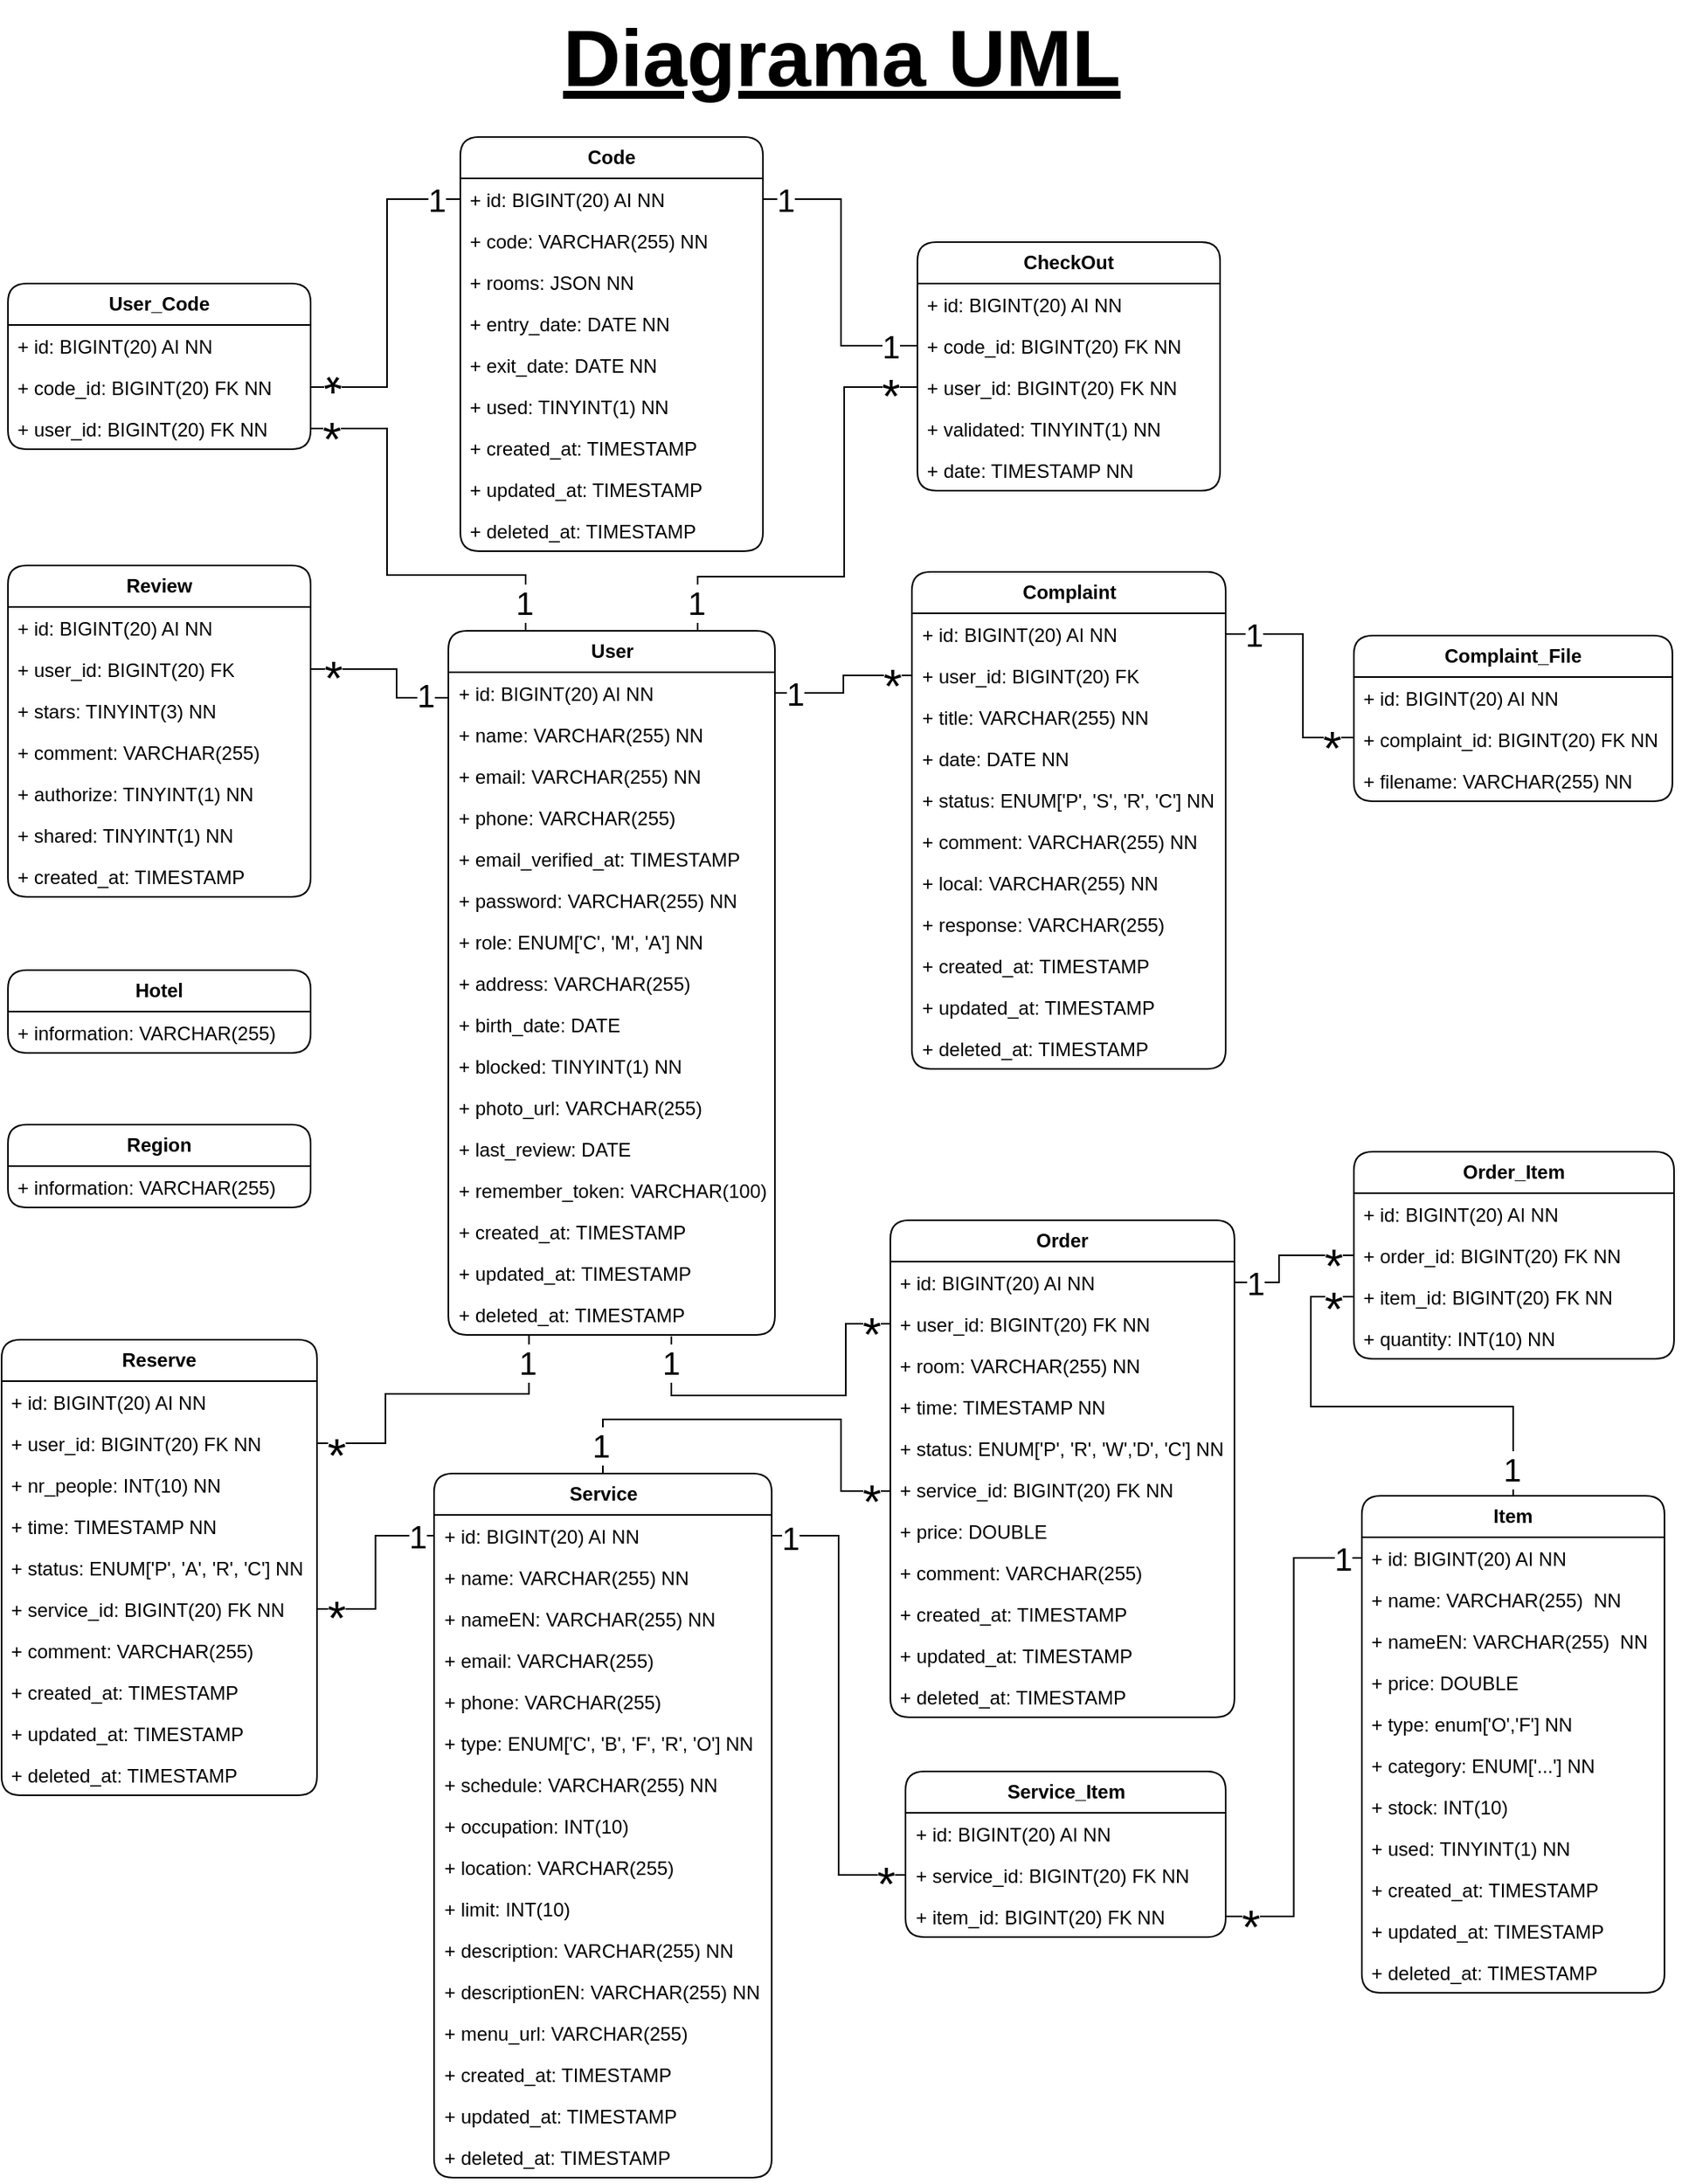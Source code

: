 <mxfile version="21.5.2" type="github" pages="2">
  <diagram name="Diagrama UML" id="d98n4tv-miH-dXghjo9B">
    <mxGraphModel dx="1434" dy="764" grid="0" gridSize="50" guides="1" tooltips="1" connect="1" arrows="1" fold="1" page="1" pageScale="1" pageWidth="1300" pageHeight="1400" math="0" shadow="0">
      <root>
        <mxCell id="0" />
        <mxCell id="1" parent="0" />
        <mxCell id="fhK9WfQGRRtwk0DWkfeq-1" value="&lt;b&gt;User&lt;/b&gt;" style="swimlane;fontStyle=0;childLayout=stackLayout;horizontal=1;startSize=26;fillColor=none;horizontalStack=0;resizeParent=1;resizeParentMax=0;resizeLast=0;collapsible=1;marginBottom=0;whiteSpace=wrap;html=1;perimeterSpacing=0;rounded=1;" parent="1" vertex="1">
          <mxGeometry x="403.5" y="411" width="205" height="442" as="geometry" />
        </mxCell>
        <mxCell id="fhK9WfQGRRtwk0DWkfeq-2" value="+ id: BIGINT(20) AI NN" style="text;strokeColor=none;fillColor=none;align=left;verticalAlign=top;spacingLeft=4;spacingRight=4;overflow=hidden;rotatable=0;points=[[0,0.5],[1,0.5]];portConstraint=eastwest;whiteSpace=wrap;html=1;" parent="fhK9WfQGRRtwk0DWkfeq-1" vertex="1">
          <mxGeometry y="26" width="205" height="26" as="geometry" />
        </mxCell>
        <mxCell id="fhK9WfQGRRtwk0DWkfeq-3" value="+ name: VARCHAR(255) NN" style="text;strokeColor=none;fillColor=none;align=left;verticalAlign=top;spacingLeft=4;spacingRight=4;overflow=hidden;rotatable=0;points=[[0,0.5],[1,0.5]];portConstraint=eastwest;whiteSpace=wrap;html=1;" parent="fhK9WfQGRRtwk0DWkfeq-1" vertex="1">
          <mxGeometry y="52" width="205" height="26" as="geometry" />
        </mxCell>
        <mxCell id="fhK9WfQGRRtwk0DWkfeq-4" value="+ email: VARCHAR(255) NN" style="text;strokeColor=none;fillColor=none;align=left;verticalAlign=top;spacingLeft=4;spacingRight=4;overflow=hidden;rotatable=0;points=[[0,0.5],[1,0.5]];portConstraint=eastwest;whiteSpace=wrap;html=1;" parent="fhK9WfQGRRtwk0DWkfeq-1" vertex="1">
          <mxGeometry y="78" width="205" height="26" as="geometry" />
        </mxCell>
        <mxCell id="T6H9I8jbmcp6e1LcsCc8-3" value="+ phone: VARCHAR(255)" style="text;strokeColor=none;fillColor=none;align=left;verticalAlign=top;spacingLeft=4;spacingRight=4;overflow=hidden;rotatable=0;points=[[0,0.5],[1,0.5]];portConstraint=eastwest;whiteSpace=wrap;html=1;" parent="fhK9WfQGRRtwk0DWkfeq-1" vertex="1">
          <mxGeometry y="104" width="205" height="26" as="geometry" />
        </mxCell>
        <mxCell id="vO4B-R_ZRuPPLHREImIT-4" value="+ email_verified_at: TIMESTAMP" style="text;strokeColor=none;fillColor=none;align=left;verticalAlign=top;spacingLeft=4;spacingRight=4;overflow=hidden;rotatable=0;points=[[0,0.5],[1,0.5]];portConstraint=eastwest;whiteSpace=wrap;html=1;" parent="fhK9WfQGRRtwk0DWkfeq-1" vertex="1">
          <mxGeometry y="130" width="205" height="26" as="geometry" />
        </mxCell>
        <mxCell id="fhK9WfQGRRtwk0DWkfeq-5" value="+ password: VARCHAR(255) NN" style="text;strokeColor=none;fillColor=none;align=left;verticalAlign=top;spacingLeft=4;spacingRight=4;overflow=hidden;rotatable=0;points=[[0,0.5],[1,0.5]];portConstraint=eastwest;whiteSpace=wrap;html=1;" parent="fhK9WfQGRRtwk0DWkfeq-1" vertex="1">
          <mxGeometry y="156" width="205" height="26" as="geometry" />
        </mxCell>
        <mxCell id="T6H9I8jbmcp6e1LcsCc8-2" value="+ role: ENUM[&#39;C&#39;, &#39;M&#39;, &#39;A&#39;] NN" style="text;strokeColor=none;fillColor=none;align=left;verticalAlign=top;spacingLeft=4;spacingRight=4;overflow=hidden;rotatable=0;points=[[0,0.5],[1,0.5]];portConstraint=eastwest;whiteSpace=wrap;html=1;" parent="fhK9WfQGRRtwk0DWkfeq-1" vertex="1">
          <mxGeometry y="182" width="205" height="26" as="geometry" />
        </mxCell>
        <mxCell id="dJ6pkB6HWxA7y0M8dAQR-3" value="+ address: VARCHAR(255)" style="text;strokeColor=none;fillColor=none;align=left;verticalAlign=top;spacingLeft=4;spacingRight=4;overflow=hidden;rotatable=0;points=[[0,0.5],[1,0.5]];portConstraint=eastwest;whiteSpace=wrap;html=1;" parent="fhK9WfQGRRtwk0DWkfeq-1" vertex="1">
          <mxGeometry y="208" width="205" height="26" as="geometry" />
        </mxCell>
        <mxCell id="dJ6pkB6HWxA7y0M8dAQR-2" value="+ birth_date: DATE" style="text;strokeColor=none;fillColor=none;align=left;verticalAlign=top;spacingLeft=4;spacingRight=4;overflow=hidden;rotatable=0;points=[[0,0.5],[1,0.5]];portConstraint=eastwest;whiteSpace=wrap;html=1;" parent="fhK9WfQGRRtwk0DWkfeq-1" vertex="1">
          <mxGeometry y="234" width="205" height="26" as="geometry" />
        </mxCell>
        <mxCell id="DivVhAuYKaXI8UWX3r-a-1" value="+ blocked: TINYINT(1) NN" style="text;strokeColor=none;fillColor=none;align=left;verticalAlign=top;spacingLeft=4;spacingRight=4;overflow=hidden;rotatable=0;points=[[0,0.5],[1,0.5]];portConstraint=eastwest;whiteSpace=wrap;html=1;" parent="fhK9WfQGRRtwk0DWkfeq-1" vertex="1">
          <mxGeometry y="260" width="205" height="26" as="geometry" />
        </mxCell>
        <mxCell id="T6H9I8jbmcp6e1LcsCc8-26" value="+ photo_url: VARCHAR(255)" style="text;strokeColor=none;fillColor=none;align=left;verticalAlign=top;spacingLeft=4;spacingRight=4;overflow=hidden;rotatable=0;points=[[0,0.5],[1,0.5]];portConstraint=eastwest;whiteSpace=wrap;html=1;" parent="fhK9WfQGRRtwk0DWkfeq-1" vertex="1">
          <mxGeometry y="286" width="205" height="26" as="geometry" />
        </mxCell>
        <mxCell id="dJ6pkB6HWxA7y0M8dAQR-1" value="+ last_review: DATE" style="text;strokeColor=none;fillColor=none;align=left;verticalAlign=top;spacingLeft=4;spacingRight=4;overflow=hidden;rotatable=0;points=[[0,0.5],[1,0.5]];portConstraint=eastwest;whiteSpace=wrap;html=1;" parent="fhK9WfQGRRtwk0DWkfeq-1" vertex="1">
          <mxGeometry y="312" width="205" height="26" as="geometry" />
        </mxCell>
        <mxCell id="ZWyrXxRijvagmESzMMlO-1" value="+ remember_token: VARCHAR(100)" style="text;strokeColor=none;fillColor=none;align=left;verticalAlign=top;spacingLeft=4;spacingRight=4;overflow=hidden;rotatable=0;points=[[0,0.5],[1,0.5]];portConstraint=eastwest;whiteSpace=wrap;html=1;" parent="fhK9WfQGRRtwk0DWkfeq-1" vertex="1">
          <mxGeometry y="338" width="205" height="26" as="geometry" />
        </mxCell>
        <mxCell id="vO4B-R_ZRuPPLHREImIT-1" value="+ created_at: TIMESTAMP" style="text;strokeColor=none;fillColor=none;align=left;verticalAlign=top;spacingLeft=4;spacingRight=4;overflow=hidden;rotatable=0;points=[[0,0.5],[1,0.5]];portConstraint=eastwest;whiteSpace=wrap;html=1;" parent="fhK9WfQGRRtwk0DWkfeq-1" vertex="1">
          <mxGeometry y="364" width="205" height="26" as="geometry" />
        </mxCell>
        <mxCell id="vO4B-R_ZRuPPLHREImIT-3" value="+ updated_at: TIMESTAMP" style="text;strokeColor=none;fillColor=none;align=left;verticalAlign=top;spacingLeft=4;spacingRight=4;overflow=hidden;rotatable=0;points=[[0,0.5],[1,0.5]];portConstraint=eastwest;whiteSpace=wrap;html=1;" parent="fhK9WfQGRRtwk0DWkfeq-1" vertex="1">
          <mxGeometry y="390" width="205" height="26" as="geometry" />
        </mxCell>
        <mxCell id="vO4B-R_ZRuPPLHREImIT-2" value="+ deleted_at: TIMESTAMP" style="text;strokeColor=none;fillColor=none;align=left;verticalAlign=top;spacingLeft=4;spacingRight=4;overflow=hidden;rotatable=0;points=[[0,0.5],[1,0.5]];portConstraint=eastwest;whiteSpace=wrap;html=1;" parent="fhK9WfQGRRtwk0DWkfeq-1" vertex="1">
          <mxGeometry y="416" width="205" height="26" as="geometry" />
        </mxCell>
        <mxCell id="T6H9I8jbmcp6e1LcsCc8-1" value="Diagrama UML" style="text;html=1;align=center;verticalAlign=middle;resizable=0;points=[];autosize=1;strokeColor=none;fillColor=none;fontSize=50;fontStyle=5" parent="1" vertex="1">
          <mxGeometry x="466" y="15" width="368" height="72" as="geometry" />
        </mxCell>
        <mxCell id="T6H9I8jbmcp6e1LcsCc8-4" value="&lt;b&gt;Code&lt;/b&gt;" style="swimlane;fontStyle=0;childLayout=stackLayout;horizontal=1;startSize=26;fillColor=none;horizontalStack=0;resizeParent=1;resizeParentMax=0;resizeLast=0;collapsible=1;marginBottom=0;whiteSpace=wrap;html=1;perimeterSpacing=0;rounded=1;" parent="1" vertex="1">
          <mxGeometry x="411" y="101" width="190" height="260" as="geometry" />
        </mxCell>
        <mxCell id="T6H9I8jbmcp6e1LcsCc8-5" value="+ id: BIGINT(20) AI NN" style="text;strokeColor=none;fillColor=none;align=left;verticalAlign=top;spacingLeft=4;spacingRight=4;overflow=hidden;rotatable=0;points=[[0,0.5],[1,0.5]];portConstraint=eastwest;whiteSpace=wrap;html=1;" parent="T6H9I8jbmcp6e1LcsCc8-4" vertex="1">
          <mxGeometry y="26" width="190" height="26" as="geometry" />
        </mxCell>
        <mxCell id="T6H9I8jbmcp6e1LcsCc8-6" value="+ code: VARCHAR(255) NN" style="text;strokeColor=none;fillColor=none;align=left;verticalAlign=top;spacingLeft=4;spacingRight=4;overflow=hidden;rotatable=0;points=[[0,0.5],[1,0.5]];portConstraint=eastwest;whiteSpace=wrap;html=1;" parent="T6H9I8jbmcp6e1LcsCc8-4" vertex="1">
          <mxGeometry y="52" width="190" height="26" as="geometry" />
        </mxCell>
        <mxCell id="T6H9I8jbmcp6e1LcsCc8-7" value="+ rooms: JSON NN" style="text;strokeColor=none;fillColor=none;align=left;verticalAlign=top;spacingLeft=4;spacingRight=4;overflow=hidden;rotatable=0;points=[[0,0.5],[1,0.5]];portConstraint=eastwest;whiteSpace=wrap;html=1;" parent="T6H9I8jbmcp6e1LcsCc8-4" vertex="1">
          <mxGeometry y="78" width="190" height="26" as="geometry" />
        </mxCell>
        <mxCell id="T6H9I8jbmcp6e1LcsCc8-8" value="+ entry_date: DATE NN" style="text;strokeColor=none;fillColor=none;align=left;verticalAlign=top;spacingLeft=4;spacingRight=4;overflow=hidden;rotatable=0;points=[[0,0.5],[1,0.5]];portConstraint=eastwest;whiteSpace=wrap;html=1;" parent="T6H9I8jbmcp6e1LcsCc8-4" vertex="1">
          <mxGeometry y="104" width="190" height="26" as="geometry" />
        </mxCell>
        <mxCell id="T6H9I8jbmcp6e1LcsCc8-9" value="+ exit_date: DATE NN" style="text;strokeColor=none;fillColor=none;align=left;verticalAlign=top;spacingLeft=4;spacingRight=4;overflow=hidden;rotatable=0;points=[[0,0.5],[1,0.5]];portConstraint=eastwest;whiteSpace=wrap;html=1;" parent="T6H9I8jbmcp6e1LcsCc8-4" vertex="1">
          <mxGeometry y="130" width="190" height="26" as="geometry" />
        </mxCell>
        <mxCell id="T6H9I8jbmcp6e1LcsCc8-10" value="+ used: TINYINT(1) NN" style="text;strokeColor=none;fillColor=none;align=left;verticalAlign=top;spacingLeft=4;spacingRight=4;overflow=hidden;rotatable=0;points=[[0,0.5],[1,0.5]];portConstraint=eastwest;whiteSpace=wrap;html=1;" parent="T6H9I8jbmcp6e1LcsCc8-4" vertex="1">
          <mxGeometry y="156" width="190" height="26" as="geometry" />
        </mxCell>
        <mxCell id="fgQALqfVsJs-UwrU5xvW-2" value="+ created_at: TIMESTAMP" style="text;strokeColor=none;fillColor=none;align=left;verticalAlign=top;spacingLeft=4;spacingRight=4;overflow=hidden;rotatable=0;points=[[0,0.5],[1,0.5]];portConstraint=eastwest;whiteSpace=wrap;html=1;" parent="T6H9I8jbmcp6e1LcsCc8-4" vertex="1">
          <mxGeometry y="182" width="190" height="26" as="geometry" />
        </mxCell>
        <mxCell id="59sdTfW5rrIf_ay-9YoK-1" value="+ updated_at: TIMESTAMP" style="text;strokeColor=none;fillColor=none;align=left;verticalAlign=top;spacingLeft=4;spacingRight=4;overflow=hidden;rotatable=0;points=[[0,0.5],[1,0.5]];portConstraint=eastwest;whiteSpace=wrap;html=1;" parent="T6H9I8jbmcp6e1LcsCc8-4" vertex="1">
          <mxGeometry y="208" width="190" height="26" as="geometry" />
        </mxCell>
        <mxCell id="fgQALqfVsJs-UwrU5xvW-1" value="+ deleted_at: TIMESTAMP" style="text;strokeColor=none;fillColor=none;align=left;verticalAlign=top;spacingLeft=4;spacingRight=4;overflow=hidden;rotatable=0;points=[[0,0.5],[1,0.5]];portConstraint=eastwest;whiteSpace=wrap;html=1;" parent="T6H9I8jbmcp6e1LcsCc8-4" vertex="1">
          <mxGeometry y="234" width="190" height="26" as="geometry" />
        </mxCell>
        <mxCell id="T6H9I8jbmcp6e1LcsCc8-11" value="&lt;b&gt;Complaint&lt;/b&gt;" style="swimlane;fontStyle=0;childLayout=stackLayout;horizontal=1;startSize=26;fillColor=none;horizontalStack=0;resizeParent=1;resizeParentMax=0;resizeLast=0;collapsible=1;marginBottom=0;whiteSpace=wrap;html=1;perimeterSpacing=0;rounded=1;" parent="1" vertex="1">
          <mxGeometry x="694.5" y="374" width="197" height="312" as="geometry" />
        </mxCell>
        <mxCell id="T6H9I8jbmcp6e1LcsCc8-12" value="+ id: BIGINT(20) AI NN" style="text;strokeColor=none;fillColor=none;align=left;verticalAlign=top;spacingLeft=4;spacingRight=4;overflow=hidden;rotatable=0;points=[[0,0.5],[1,0.5]];portConstraint=eastwest;whiteSpace=wrap;html=1;" parent="T6H9I8jbmcp6e1LcsCc8-11" vertex="1">
          <mxGeometry y="26" width="197" height="26" as="geometry" />
        </mxCell>
        <mxCell id="T6H9I8jbmcp6e1LcsCc8-16" value="+ user_id: BIGINT(20) FK" style="text;strokeColor=none;fillColor=none;align=left;verticalAlign=top;spacingLeft=4;spacingRight=4;overflow=hidden;rotatable=0;points=[[0,0.5],[1,0.5]];portConstraint=eastwest;whiteSpace=wrap;html=1;" parent="T6H9I8jbmcp6e1LcsCc8-11" vertex="1">
          <mxGeometry y="52" width="197" height="26" as="geometry" />
        </mxCell>
        <mxCell id="T6H9I8jbmcp6e1LcsCc8-14" value="+ title: VARCHAR(255) NN" style="text;strokeColor=none;fillColor=none;align=left;verticalAlign=top;spacingLeft=4;spacingRight=4;overflow=hidden;rotatable=0;points=[[0,0.5],[1,0.5]];portConstraint=eastwest;whiteSpace=wrap;html=1;" parent="T6H9I8jbmcp6e1LcsCc8-11" vertex="1">
          <mxGeometry y="78" width="197" height="26" as="geometry" />
        </mxCell>
        <mxCell id="WfJLA6edtYzuYP46OBd0-1" value="+ date: DATE NN" style="text;strokeColor=none;fillColor=none;align=left;verticalAlign=top;spacingLeft=4;spacingRight=4;overflow=hidden;rotatable=0;points=[[0,0.5],[1,0.5]];portConstraint=eastwest;whiteSpace=wrap;html=1;" parent="T6H9I8jbmcp6e1LcsCc8-11" vertex="1">
          <mxGeometry y="104" width="197" height="26" as="geometry" />
        </mxCell>
        <mxCell id="wX1i24UHA4eK65Fp6oAu-54" value="+ status: ENUM[&#39;P&#39;, &#39;S&#39;, &#39;R&#39;, &#39;C&#39;] NN" style="text;strokeColor=none;fillColor=none;align=left;verticalAlign=top;spacingLeft=4;spacingRight=4;overflow=hidden;rotatable=0;points=[[0,0.5],[1,0.5]];portConstraint=eastwest;whiteSpace=wrap;html=1;" parent="T6H9I8jbmcp6e1LcsCc8-11" vertex="1">
          <mxGeometry y="130" width="197" height="26" as="geometry" />
        </mxCell>
        <mxCell id="T6H9I8jbmcp6e1LcsCc8-15" value="+ comment: VARCHAR(255) NN" style="text;strokeColor=none;fillColor=none;align=left;verticalAlign=top;spacingLeft=4;spacingRight=4;overflow=hidden;rotatable=0;points=[[0,0.5],[1,0.5]];portConstraint=eastwest;whiteSpace=wrap;html=1;" parent="T6H9I8jbmcp6e1LcsCc8-11" vertex="1">
          <mxGeometry y="156" width="197" height="26" as="geometry" />
        </mxCell>
        <mxCell id="T6H9I8jbmcp6e1LcsCc8-18" value="+ local: VARCHAR(255) NN" style="text;strokeColor=none;fillColor=none;align=left;verticalAlign=top;spacingLeft=4;spacingRight=4;overflow=hidden;rotatable=0;points=[[0,0.5],[1,0.5]];portConstraint=eastwest;whiteSpace=wrap;html=1;" parent="T6H9I8jbmcp6e1LcsCc8-11" vertex="1">
          <mxGeometry y="182" width="197" height="26" as="geometry" />
        </mxCell>
        <mxCell id="BRXO6JqHnXliv6u99I1E-1" value="+ response: VARCHAR(255)" style="text;strokeColor=none;fillColor=none;align=left;verticalAlign=top;spacingLeft=4;spacingRight=4;overflow=hidden;rotatable=0;points=[[0,0.5],[1,0.5]];portConstraint=eastwest;whiteSpace=wrap;html=1;" parent="T6H9I8jbmcp6e1LcsCc8-11" vertex="1">
          <mxGeometry y="208" width="197" height="26" as="geometry" />
        </mxCell>
        <mxCell id="T6H9I8jbmcp6e1LcsCc8-17" value="+ created_at: TIMESTAMP" style="text;strokeColor=none;fillColor=none;align=left;verticalAlign=top;spacingLeft=4;spacingRight=4;overflow=hidden;rotatable=0;points=[[0,0.5],[1,0.5]];portConstraint=eastwest;whiteSpace=wrap;html=1;" parent="T6H9I8jbmcp6e1LcsCc8-11" vertex="1">
          <mxGeometry y="234" width="197" height="26" as="geometry" />
        </mxCell>
        <mxCell id="BRXO6JqHnXliv6u99I1E-2" value="+ updated_at: TIMESTAMP" style="text;strokeColor=none;fillColor=none;align=left;verticalAlign=top;spacingLeft=4;spacingRight=4;overflow=hidden;rotatable=0;points=[[0,0.5],[1,0.5]];portConstraint=eastwest;whiteSpace=wrap;html=1;" parent="T6H9I8jbmcp6e1LcsCc8-11" vertex="1">
          <mxGeometry y="260" width="197" height="26" as="geometry" />
        </mxCell>
        <mxCell id="BRXO6JqHnXliv6u99I1E-3" value="+ deleted_at: TIMESTAMP" style="text;strokeColor=none;fillColor=none;align=left;verticalAlign=top;spacingLeft=4;spacingRight=4;overflow=hidden;rotatable=0;points=[[0,0.5],[1,0.5]];portConstraint=eastwest;whiteSpace=wrap;html=1;" parent="T6H9I8jbmcp6e1LcsCc8-11" vertex="1">
          <mxGeometry y="286" width="197" height="26" as="geometry" />
        </mxCell>
        <mxCell id="T6H9I8jbmcp6e1LcsCc8-19" value="&lt;b&gt;Review&lt;/b&gt;" style="swimlane;fontStyle=0;childLayout=stackLayout;horizontal=1;startSize=26;fillColor=none;horizontalStack=0;resizeParent=1;resizeParentMax=0;resizeLast=0;collapsible=1;marginBottom=0;whiteSpace=wrap;html=1;perimeterSpacing=0;rounded=1;" parent="1" vertex="1">
          <mxGeometry x="127" y="370" width="190" height="208" as="geometry" />
        </mxCell>
        <mxCell id="T6H9I8jbmcp6e1LcsCc8-20" value="+ id: BIGINT(20) AI NN" style="text;strokeColor=none;fillColor=none;align=left;verticalAlign=top;spacingLeft=4;spacingRight=4;overflow=hidden;rotatable=0;points=[[0,0.5],[1,0.5]];portConstraint=eastwest;whiteSpace=wrap;html=1;" parent="T6H9I8jbmcp6e1LcsCc8-19" vertex="1">
          <mxGeometry y="26" width="190" height="26" as="geometry" />
        </mxCell>
        <mxCell id="T6H9I8jbmcp6e1LcsCc8-23" value="+ user_id: BIGINT(20) FK" style="text;strokeColor=none;fillColor=none;align=left;verticalAlign=top;spacingLeft=4;spacingRight=4;overflow=hidden;rotatable=0;points=[[0,0.5],[1,0.5]];portConstraint=eastwest;whiteSpace=wrap;html=1;" parent="T6H9I8jbmcp6e1LcsCc8-19" vertex="1">
          <mxGeometry y="52" width="190" height="26" as="geometry" />
        </mxCell>
        <mxCell id="T6H9I8jbmcp6e1LcsCc8-21" value="+ stars: TINYINT(3) NN" style="text;strokeColor=none;fillColor=none;align=left;verticalAlign=top;spacingLeft=4;spacingRight=4;overflow=hidden;rotatable=0;points=[[0,0.5],[1,0.5]];portConstraint=eastwest;whiteSpace=wrap;html=1;" parent="T6H9I8jbmcp6e1LcsCc8-19" vertex="1">
          <mxGeometry y="78" width="190" height="26" as="geometry" />
        </mxCell>
        <mxCell id="T6H9I8jbmcp6e1LcsCc8-22" value="+ comment: VARCHAR(255)" style="text;strokeColor=none;fillColor=none;align=left;verticalAlign=top;spacingLeft=4;spacingRight=4;overflow=hidden;rotatable=0;points=[[0,0.5],[1,0.5]];portConstraint=eastwest;whiteSpace=wrap;html=1;" parent="T6H9I8jbmcp6e1LcsCc8-19" vertex="1">
          <mxGeometry y="104" width="190" height="26" as="geometry" />
        </mxCell>
        <mxCell id="SSIGaNXAeGeUABjDXXy_-1" value="+ authorize: TINYINT(1) NN" style="text;strokeColor=none;fillColor=none;align=left;verticalAlign=top;spacingLeft=4;spacingRight=4;overflow=hidden;rotatable=0;points=[[0,0.5],[1,0.5]];portConstraint=eastwest;whiteSpace=wrap;html=1;" parent="T6H9I8jbmcp6e1LcsCc8-19" vertex="1">
          <mxGeometry y="130" width="190" height="26" as="geometry" />
        </mxCell>
        <mxCell id="SSIGaNXAeGeUABjDXXy_-2" value="+ shared: TINYINT(1) NN" style="text;strokeColor=none;fillColor=none;align=left;verticalAlign=top;spacingLeft=4;spacingRight=4;overflow=hidden;rotatable=0;points=[[0,0.5],[1,0.5]];portConstraint=eastwest;whiteSpace=wrap;html=1;" parent="T6H9I8jbmcp6e1LcsCc8-19" vertex="1">
          <mxGeometry y="156" width="190" height="26" as="geometry" />
        </mxCell>
        <mxCell id="T6H9I8jbmcp6e1LcsCc8-25" value="+ created_at: TIMESTAMP" style="text;strokeColor=none;fillColor=none;align=left;verticalAlign=top;spacingLeft=4;spacingRight=4;overflow=hidden;rotatable=0;points=[[0,0.5],[1,0.5]];portConstraint=eastwest;whiteSpace=wrap;html=1;" parent="T6H9I8jbmcp6e1LcsCc8-19" vertex="1">
          <mxGeometry y="182" width="190" height="26" as="geometry" />
        </mxCell>
        <mxCell id="T6H9I8jbmcp6e1LcsCc8-27" value="&lt;b&gt;Complaint_File&lt;/b&gt;" style="swimlane;fontStyle=0;childLayout=stackLayout;horizontal=1;startSize=26;fillColor=none;horizontalStack=0;resizeParent=1;resizeParentMax=0;resizeLast=0;collapsible=1;marginBottom=0;whiteSpace=wrap;html=1;perimeterSpacing=0;rounded=1;" parent="1" vertex="1">
          <mxGeometry x="972" y="414" width="200" height="104" as="geometry" />
        </mxCell>
        <mxCell id="T6H9I8jbmcp6e1LcsCc8-28" value="+ id: BIGINT(20) AI NN" style="text;strokeColor=none;fillColor=none;align=left;verticalAlign=top;spacingLeft=4;spacingRight=4;overflow=hidden;rotatable=0;points=[[0,0.5],[1,0.5]];portConstraint=eastwest;whiteSpace=wrap;html=1;" parent="T6H9I8jbmcp6e1LcsCc8-27" vertex="1">
          <mxGeometry y="26" width="200" height="26" as="geometry" />
        </mxCell>
        <mxCell id="T6H9I8jbmcp6e1LcsCc8-29" value="+ complaint_id: BIGINT(20) FK NN" style="text;strokeColor=none;fillColor=none;align=left;verticalAlign=top;spacingLeft=4;spacingRight=4;overflow=hidden;rotatable=0;points=[[0,0.5],[1,0.5]];portConstraint=eastwest;whiteSpace=wrap;html=1;" parent="T6H9I8jbmcp6e1LcsCc8-27" vertex="1">
          <mxGeometry y="52" width="200" height="26" as="geometry" />
        </mxCell>
        <mxCell id="T6H9I8jbmcp6e1LcsCc8-30" value="+ filename: VARCHAR(255) NN" style="text;strokeColor=none;fillColor=none;align=left;verticalAlign=top;spacingLeft=4;spacingRight=4;overflow=hidden;rotatable=0;points=[[0,0.5],[1,0.5]];portConstraint=eastwest;whiteSpace=wrap;html=1;" parent="T6H9I8jbmcp6e1LcsCc8-27" vertex="1">
          <mxGeometry y="78" width="200" height="26" as="geometry" />
        </mxCell>
        <mxCell id="wX1i24UHA4eK65Fp6oAu-3" style="edgeStyle=orthogonalEdgeStyle;rounded=0;orthogonalLoop=1;jettySize=auto;html=1;entryX=1;entryY=0.5;entryDx=0;entryDy=0;endArrow=none;endFill=0;exitX=0;exitY=0.5;exitDx=0;exitDy=0;" parent="1" source="T6H9I8jbmcp6e1LcsCc8-16" target="fhK9WfQGRRtwk0DWkfeq-2" edge="1">
          <mxGeometry relative="1" as="geometry">
            <mxPoint x="688" y="559" as="sourcePoint" />
            <mxPoint x="588" y="559.5" as="targetPoint" />
            <Array as="points" />
          </mxGeometry>
        </mxCell>
        <mxCell id="wX1i24UHA4eK65Fp6oAu-4" value="&lt;font style=&quot;font-size: 30px;&quot;&gt;*&lt;/font&gt;" style="edgeLabel;html=1;align=center;verticalAlign=middle;resizable=0;points=[];" parent="wX1i24UHA4eK65Fp6oAu-3" vertex="1" connectable="0">
          <mxGeometry x="-0.919" relative="1" as="geometry">
            <mxPoint x="-9" y="6" as="offset" />
          </mxGeometry>
        </mxCell>
        <mxCell id="wX1i24UHA4eK65Fp6oAu-5" value="&lt;font style=&quot;font-size: 20px;&quot;&gt;1&lt;/font&gt;" style="edgeLabel;html=1;align=center;verticalAlign=middle;resizable=0;points=[];" parent="wX1i24UHA4eK65Fp6oAu-3" vertex="1" connectable="0">
          <mxGeometry x="0.919" y="1" relative="1" as="geometry">
            <mxPoint x="8" y="-1" as="offset" />
          </mxGeometry>
        </mxCell>
        <mxCell id="wX1i24UHA4eK65Fp6oAu-6" style="edgeStyle=orthogonalEdgeStyle;rounded=0;orthogonalLoop=1;jettySize=auto;html=1;endArrow=none;endFill=0;entryX=1;entryY=0.5;entryDx=0;entryDy=0;exitX=0;exitY=0.5;exitDx=0;exitDy=0;" parent="1" source="T6H9I8jbmcp6e1LcsCc8-29" target="T6H9I8jbmcp6e1LcsCc8-12" edge="1">
          <mxGeometry relative="1" as="geometry">
            <mxPoint x="974" y="528" as="sourcePoint" />
            <mxPoint x="997.69" y="564" as="targetPoint" />
            <Array as="points">
              <mxPoint x="940" y="478" />
              <mxPoint x="940" y="413" />
            </Array>
          </mxGeometry>
        </mxCell>
        <mxCell id="wX1i24UHA4eK65Fp6oAu-7" value="&lt;font style=&quot;font-size: 30px;&quot;&gt;*&lt;/font&gt;" style="edgeLabel;html=1;align=center;verticalAlign=middle;resizable=0;points=[];" parent="wX1i24UHA4eK65Fp6oAu-6" vertex="1" connectable="0">
          <mxGeometry x="-0.919" relative="1" as="geometry">
            <mxPoint x="-9" y="6" as="offset" />
          </mxGeometry>
        </mxCell>
        <mxCell id="wX1i24UHA4eK65Fp6oAu-8" value="&lt;font style=&quot;font-size: 20px;&quot;&gt;1&lt;/font&gt;" style="edgeLabel;html=1;align=center;verticalAlign=middle;resizable=0;points=[];" parent="wX1i24UHA4eK65Fp6oAu-6" vertex="1" connectable="0">
          <mxGeometry x="0.919" y="1" relative="1" as="geometry">
            <mxPoint x="11" y="-1" as="offset" />
          </mxGeometry>
        </mxCell>
        <mxCell id="wX1i24UHA4eK65Fp6oAu-9" style="edgeStyle=orthogonalEdgeStyle;rounded=0;orthogonalLoop=1;jettySize=auto;html=1;endArrow=none;endFill=0;exitX=0;exitY=0.5;exitDx=0;exitDy=0;entryX=1;entryY=0.5;entryDx=0;entryDy=0;" parent="1" source="fhK9WfQGRRtwk0DWkfeq-2" target="T6H9I8jbmcp6e1LcsCc8-23" edge="1">
          <mxGeometry relative="1" as="geometry">
            <mxPoint x="437.97" y="559.72" as="sourcePoint" />
            <mxPoint x="328" y="499" as="targetPoint" />
            <Array as="points">
              <mxPoint x="371" y="453" />
              <mxPoint x="371" y="435" />
            </Array>
          </mxGeometry>
        </mxCell>
        <mxCell id="wX1i24UHA4eK65Fp6oAu-11" value="&lt;font style=&quot;font-size: 20px;&quot;&gt;1&lt;/font&gt;" style="edgeLabel;html=1;align=center;verticalAlign=middle;resizable=0;points=[];" parent="wX1i24UHA4eK65Fp6oAu-9" vertex="1" connectable="0">
          <mxGeometry x="0.919" y="1" relative="1" as="geometry">
            <mxPoint x="67" y="15" as="offset" />
          </mxGeometry>
        </mxCell>
        <mxCell id="wX1i24UHA4eK65Fp6oAu-12" value="&lt;b&gt;Reserve&lt;br&gt;&lt;/b&gt;" style="swimlane;fontStyle=0;childLayout=stackLayout;horizontal=1;startSize=26;fillColor=none;horizontalStack=0;resizeParent=1;resizeParentMax=0;resizeLast=0;collapsible=1;marginBottom=0;whiteSpace=wrap;html=1;perimeterSpacing=0;rounded=1;" parent="1" vertex="1">
          <mxGeometry x="123" y="856" width="198" height="286" as="geometry" />
        </mxCell>
        <mxCell id="wX1i24UHA4eK65Fp6oAu-13" value="+ id: BIGINT(20) AI NN" style="text;strokeColor=none;fillColor=none;align=left;verticalAlign=top;spacingLeft=4;spacingRight=4;overflow=hidden;rotatable=0;points=[[0,0.5],[1,0.5]];portConstraint=eastwest;whiteSpace=wrap;html=1;" parent="wX1i24UHA4eK65Fp6oAu-12" vertex="1">
          <mxGeometry y="26" width="198" height="26" as="geometry" />
        </mxCell>
        <mxCell id="wX1i24UHA4eK65Fp6oAu-15" value="+ user_id: BIGINT(20) FK NN" style="text;strokeColor=none;fillColor=none;align=left;verticalAlign=top;spacingLeft=4;spacingRight=4;overflow=hidden;rotatable=0;points=[[0,0.5],[1,0.5]];portConstraint=eastwest;whiteSpace=wrap;html=1;" parent="wX1i24UHA4eK65Fp6oAu-12" vertex="1">
          <mxGeometry y="52" width="198" height="26" as="geometry" />
        </mxCell>
        <mxCell id="wX1i24UHA4eK65Fp6oAu-16" value="+ nr_people: INT(10) NN" style="text;strokeColor=none;fillColor=none;align=left;verticalAlign=top;spacingLeft=4;spacingRight=4;overflow=hidden;rotatable=0;points=[[0,0.5],[1,0.5]];portConstraint=eastwest;whiteSpace=wrap;html=1;" parent="wX1i24UHA4eK65Fp6oAu-12" vertex="1">
          <mxGeometry y="78" width="198" height="26" as="geometry" />
        </mxCell>
        <mxCell id="wX1i24UHA4eK65Fp6oAu-21" value="+ time: TIMESTAMP NN" style="text;strokeColor=none;fillColor=none;align=left;verticalAlign=top;spacingLeft=4;spacingRight=4;overflow=hidden;rotatable=0;points=[[0,0.5],[1,0.5]];portConstraint=eastwest;whiteSpace=wrap;html=1;" parent="wX1i24UHA4eK65Fp6oAu-12" vertex="1">
          <mxGeometry y="104" width="198" height="26" as="geometry" />
        </mxCell>
        <mxCell id="sDW5dW8hTPkXljNeihv4-38" value="+ status: ENUM[&#39;P&#39;, &#39;A&#39;, &#39;R&#39;, &#39;C&#39;] NN" style="text;strokeColor=none;fillColor=none;align=left;verticalAlign=top;spacingLeft=4;spacingRight=4;overflow=hidden;rotatable=0;points=[[0,0.5],[1,0.5]];portConstraint=eastwest;whiteSpace=wrap;html=1;" parent="wX1i24UHA4eK65Fp6oAu-12" vertex="1">
          <mxGeometry y="130" width="198" height="26" as="geometry" />
        </mxCell>
        <mxCell id="wX1i24UHA4eK65Fp6oAu-14" value="+ service_id: BIGINT(20) FK NN" style="text;strokeColor=none;fillColor=none;align=left;verticalAlign=top;spacingLeft=4;spacingRight=4;overflow=hidden;rotatable=0;points=[[0,0.5],[1,0.5]];portConstraint=eastwest;whiteSpace=wrap;html=1;" parent="wX1i24UHA4eK65Fp6oAu-12" vertex="1">
          <mxGeometry y="156" width="198" height="26" as="geometry" />
        </mxCell>
        <mxCell id="rNUY8AIpJAyodH1amZar-1" value="+ comment: VARCHAR(255)&amp;nbsp;" style="text;strokeColor=none;fillColor=none;align=left;verticalAlign=top;spacingLeft=4;spacingRight=4;overflow=hidden;rotatable=0;points=[[0,0.5],[1,0.5]];portConstraint=eastwest;whiteSpace=wrap;html=1;" parent="wX1i24UHA4eK65Fp6oAu-12" vertex="1">
          <mxGeometry y="182" width="198" height="26" as="geometry" />
        </mxCell>
        <mxCell id="sDW5dW8hTPkXljNeihv4-35" value="+ created_at: TIMESTAMP" style="text;strokeColor=none;fillColor=none;align=left;verticalAlign=top;spacingLeft=4;spacingRight=4;overflow=hidden;rotatable=0;points=[[0,0.5],[1,0.5]];portConstraint=eastwest;whiteSpace=wrap;html=1;" parent="wX1i24UHA4eK65Fp6oAu-12" vertex="1">
          <mxGeometry y="208" width="198" height="26" as="geometry" />
        </mxCell>
        <mxCell id="sDW5dW8hTPkXljNeihv4-36" value="+ updated_at: TIMESTAMP" style="text;strokeColor=none;fillColor=none;align=left;verticalAlign=top;spacingLeft=4;spacingRight=4;overflow=hidden;rotatable=0;points=[[0,0.5],[1,0.5]];portConstraint=eastwest;whiteSpace=wrap;html=1;" parent="wX1i24UHA4eK65Fp6oAu-12" vertex="1">
          <mxGeometry y="234" width="198" height="26" as="geometry" />
        </mxCell>
        <mxCell id="sDW5dW8hTPkXljNeihv4-37" value="+ deleted_at: TIMESTAMP" style="text;strokeColor=none;fillColor=none;align=left;verticalAlign=top;spacingLeft=4;spacingRight=4;overflow=hidden;rotatable=0;points=[[0,0.5],[1,0.5]];portConstraint=eastwest;whiteSpace=wrap;html=1;" parent="wX1i24UHA4eK65Fp6oAu-12" vertex="1">
          <mxGeometry y="260" width="198" height="26" as="geometry" />
        </mxCell>
        <mxCell id="wX1i24UHA4eK65Fp6oAu-38" value="&lt;b&gt;Item&lt;/b&gt;" style="swimlane;fontStyle=0;childLayout=stackLayout;horizontal=1;startSize=26;fillColor=none;horizontalStack=0;resizeParent=1;resizeParentMax=0;resizeLast=0;collapsible=1;marginBottom=0;whiteSpace=wrap;html=1;perimeterSpacing=0;rounded=1;" parent="1" vertex="1">
          <mxGeometry x="977" y="954" width="190" height="312" as="geometry" />
        </mxCell>
        <mxCell id="wX1i24UHA4eK65Fp6oAu-39" value="+ id: BIGINT(20) AI NN" style="text;strokeColor=none;fillColor=none;align=left;verticalAlign=top;spacingLeft=4;spacingRight=4;overflow=hidden;rotatable=0;points=[[0,0.5],[1,0.5]];portConstraint=eastwest;whiteSpace=wrap;html=1;" parent="wX1i24UHA4eK65Fp6oAu-38" vertex="1">
          <mxGeometry y="26" width="190" height="26" as="geometry" />
        </mxCell>
        <mxCell id="2xIJ-LtfjZHSWFzz5W5s-12" value="+ name: VARCHAR(255)&amp;nbsp; NN" style="text;strokeColor=none;fillColor=none;align=left;verticalAlign=top;spacingLeft=4;spacingRight=4;overflow=hidden;rotatable=0;points=[[0,0.5],[1,0.5]];portConstraint=eastwest;whiteSpace=wrap;html=1;" parent="wX1i24UHA4eK65Fp6oAu-38" vertex="1">
          <mxGeometry y="52" width="190" height="26" as="geometry" />
        </mxCell>
        <mxCell id="rNUY8AIpJAyodH1amZar-7" value="+ nameEN: VARCHAR(255)&amp;nbsp; NN" style="text;strokeColor=none;fillColor=none;align=left;verticalAlign=top;spacingLeft=4;spacingRight=4;overflow=hidden;rotatable=0;points=[[0,0.5],[1,0.5]];portConstraint=eastwest;whiteSpace=wrap;html=1;" parent="wX1i24UHA4eK65Fp6oAu-38" vertex="1">
          <mxGeometry y="78" width="190" height="26" as="geometry" />
        </mxCell>
        <mxCell id="2xIJ-LtfjZHSWFzz5W5s-47" value="+ price: DOUBLE" style="text;strokeColor=none;fillColor=none;align=left;verticalAlign=top;spacingLeft=4;spacingRight=4;overflow=hidden;rotatable=0;points=[[0,0.5],[1,0.5]];portConstraint=eastwest;whiteSpace=wrap;html=1;" parent="wX1i24UHA4eK65Fp6oAu-38" vertex="1">
          <mxGeometry y="104" width="190" height="26" as="geometry" />
        </mxCell>
        <mxCell id="2xIJ-LtfjZHSWFzz5W5s-46" value="+ type: enum[&#39;O&#39;,&#39;F&#39;] NN" style="text;strokeColor=none;fillColor=none;align=left;verticalAlign=top;spacingLeft=4;spacingRight=4;overflow=hidden;rotatable=0;points=[[0,0.5],[1,0.5]];portConstraint=eastwest;whiteSpace=wrap;html=1;" parent="wX1i24UHA4eK65Fp6oAu-38" vertex="1">
          <mxGeometry y="130" width="190" height="26" as="geometry" />
        </mxCell>
        <mxCell id="nUzst7SPzGwWZgKHIplo-10" value="+ category: ENUM[&#39;...&#39;] NN" style="text;strokeColor=none;fillColor=none;align=left;verticalAlign=top;spacingLeft=4;spacingRight=4;overflow=hidden;rotatable=0;points=[[0,0.5],[1,0.5]];portConstraint=eastwest;whiteSpace=wrap;html=1;" parent="wX1i24UHA4eK65Fp6oAu-38" vertex="1">
          <mxGeometry y="156" width="190" height="26" as="geometry" />
        </mxCell>
        <mxCell id="2xIJ-LtfjZHSWFzz5W5s-13" value="+ stock: INT(10)" style="text;strokeColor=none;fillColor=none;align=left;verticalAlign=top;spacingLeft=4;spacingRight=4;overflow=hidden;rotatable=0;points=[[0,0.5],[1,0.5]];portConstraint=eastwest;whiteSpace=wrap;html=1;" parent="wX1i24UHA4eK65Fp6oAu-38" vertex="1">
          <mxGeometry y="182" width="190" height="26" as="geometry" />
        </mxCell>
        <mxCell id="Zu7_f3xAIRaAmRMoLl18-1" value="+ used: TINYINT(1) NN" style="text;strokeColor=none;fillColor=none;align=left;verticalAlign=top;spacingLeft=4;spacingRight=4;overflow=hidden;rotatable=0;points=[[0,0.5],[1,0.5]];portConstraint=eastwest;whiteSpace=wrap;html=1;" vertex="1" parent="wX1i24UHA4eK65Fp6oAu-38">
          <mxGeometry y="208" width="190" height="26" as="geometry" />
        </mxCell>
        <mxCell id="2xIJ-LtfjZHSWFzz5W5s-50" value="+ created_at: TIMESTAMP" style="text;strokeColor=none;fillColor=none;align=left;verticalAlign=top;spacingLeft=4;spacingRight=4;overflow=hidden;rotatable=0;points=[[0,0.5],[1,0.5]];portConstraint=eastwest;whiteSpace=wrap;html=1;" parent="wX1i24UHA4eK65Fp6oAu-38" vertex="1">
          <mxGeometry y="234" width="190" height="26" as="geometry" />
        </mxCell>
        <mxCell id="2xIJ-LtfjZHSWFzz5W5s-51" value="+ updated_at: TIMESTAMP" style="text;strokeColor=none;fillColor=none;align=left;verticalAlign=top;spacingLeft=4;spacingRight=4;overflow=hidden;rotatable=0;points=[[0,0.5],[1,0.5]];portConstraint=eastwest;whiteSpace=wrap;html=1;" parent="wX1i24UHA4eK65Fp6oAu-38" vertex="1">
          <mxGeometry y="260" width="190" height="26" as="geometry" />
        </mxCell>
        <mxCell id="2xIJ-LtfjZHSWFzz5W5s-52" value="+ deleted_at: TIMESTAMP" style="text;strokeColor=none;fillColor=none;align=left;verticalAlign=top;spacingLeft=4;spacingRight=4;overflow=hidden;rotatable=0;points=[[0,0.5],[1,0.5]];portConstraint=eastwest;whiteSpace=wrap;html=1;" parent="wX1i24UHA4eK65Fp6oAu-38" vertex="1">
          <mxGeometry y="286" width="190" height="26" as="geometry" />
        </mxCell>
        <mxCell id="wX1i24UHA4eK65Fp6oAu-40" value="&lt;b&gt;CheckOut&lt;br&gt;&lt;/b&gt;" style="swimlane;fontStyle=0;childLayout=stackLayout;horizontal=1;startSize=26;fillColor=none;horizontalStack=0;resizeParent=1;resizeParentMax=0;resizeLast=0;collapsible=1;marginBottom=0;whiteSpace=wrap;html=1;perimeterSpacing=0;rounded=1;" parent="1" vertex="1">
          <mxGeometry x="698" y="167" width="190" height="156" as="geometry" />
        </mxCell>
        <mxCell id="wX1i24UHA4eK65Fp6oAu-41" value="+ id: BIGINT(20) AI NN" style="text;strokeColor=none;fillColor=none;align=left;verticalAlign=top;spacingLeft=4;spacingRight=4;overflow=hidden;rotatable=0;points=[[0,0.5],[1,0.5]];portConstraint=eastwest;whiteSpace=wrap;html=1;" parent="wX1i24UHA4eK65Fp6oAu-40" vertex="1">
          <mxGeometry y="26" width="190" height="26" as="geometry" />
        </mxCell>
        <mxCell id="wX1i24UHA4eK65Fp6oAu-42" value="+ code_id: BIGINT(20) FK NN" style="text;strokeColor=none;fillColor=none;align=left;verticalAlign=top;spacingLeft=4;spacingRight=4;overflow=hidden;rotatable=0;points=[[0,0.5],[1,0.5]];portConstraint=eastwest;whiteSpace=wrap;html=1;" parent="wX1i24UHA4eK65Fp6oAu-40" vertex="1">
          <mxGeometry y="52" width="190" height="26" as="geometry" />
        </mxCell>
        <mxCell id="wX1i24UHA4eK65Fp6oAu-43" value="+ user_id: BIGINT(20) FK NN" style="text;strokeColor=none;fillColor=none;align=left;verticalAlign=top;spacingLeft=4;spacingRight=4;overflow=hidden;rotatable=0;points=[[0,0.5],[1,0.5]];portConstraint=eastwest;whiteSpace=wrap;html=1;" parent="wX1i24UHA4eK65Fp6oAu-40" vertex="1">
          <mxGeometry y="78" width="190" height="26" as="geometry" />
        </mxCell>
        <mxCell id="KuOLUQ0130VQ556faSqs-1" value="+ validated: TINYINT(1) NN" style="text;strokeColor=none;fillColor=none;align=left;verticalAlign=top;spacingLeft=4;spacingRight=4;overflow=hidden;rotatable=0;points=[[0,0.5],[1,0.5]];portConstraint=eastwest;whiteSpace=wrap;html=1;" parent="wX1i24UHA4eK65Fp6oAu-40" vertex="1">
          <mxGeometry y="104" width="190" height="26" as="geometry" />
        </mxCell>
        <mxCell id="wX1i24UHA4eK65Fp6oAu-44" value="+ date: TIMESTAMP NN" style="text;strokeColor=none;fillColor=none;align=left;verticalAlign=top;spacingLeft=4;spacingRight=4;overflow=hidden;rotatable=0;points=[[0,0.5],[1,0.5]];portConstraint=eastwest;whiteSpace=wrap;html=1;" parent="wX1i24UHA4eK65Fp6oAu-40" vertex="1">
          <mxGeometry y="130" width="190" height="26" as="geometry" />
        </mxCell>
        <mxCell id="wX1i24UHA4eK65Fp6oAu-48" style="edgeStyle=orthogonalEdgeStyle;rounded=0;orthogonalLoop=1;jettySize=auto;html=1;endArrow=none;endFill=0;exitX=0;exitY=0.5;exitDx=0;exitDy=0;" parent="1" source="wX1i24UHA4eK65Fp6oAu-43" edge="1">
          <mxGeometry relative="1" as="geometry">
            <mxPoint x="514.5" y="218.5" as="sourcePoint" />
            <mxPoint x="560" y="411" as="targetPoint" />
            <Array as="points">
              <mxPoint x="652" y="258" />
              <mxPoint x="652" y="377" />
              <mxPoint x="560" y="377" />
            </Array>
          </mxGeometry>
        </mxCell>
        <mxCell id="wX1i24UHA4eK65Fp6oAu-49" value="&lt;font style=&quot;font-size: 30px;&quot;&gt;*&lt;/font&gt;" style="edgeLabel;html=1;align=center;verticalAlign=middle;resizable=0;points=[];rotation=0;" parent="wX1i24UHA4eK65Fp6oAu-48" vertex="1" connectable="0">
          <mxGeometry x="-0.919" relative="1" as="geometry">
            <mxPoint x="-5" y="5" as="offset" />
          </mxGeometry>
        </mxCell>
        <mxCell id="iXLlZB9ZH7gV1usnSW1t-1" style="edgeStyle=orthogonalEdgeStyle;rounded=0;orthogonalLoop=1;jettySize=auto;html=1;entryX=0;entryY=0.5;entryDx=0;entryDy=0;endArrow=none;endFill=0;exitX=1;exitY=0.5;exitDx=0;exitDy=0;" parent="1" source="T6H9I8jbmcp6e1LcsCc8-5" target="wX1i24UHA4eK65Fp6oAu-42" edge="1">
          <mxGeometry relative="1" as="geometry">
            <Array as="points">
              <mxPoint x="650" y="140" />
              <mxPoint x="650" y="232" />
            </Array>
          </mxGeometry>
        </mxCell>
        <mxCell id="iXLlZB9ZH7gV1usnSW1t-2" value="&lt;font style=&quot;font-size: 20px;&quot;&gt;1&lt;/font&gt;" style="edgeLabel;html=1;align=center;verticalAlign=middle;resizable=0;points=[];" parent="1" vertex="1" connectable="0">
          <mxGeometry x="683.687" y="336.003" as="geometry">
            <mxPoint x="-3" y="-104" as="offset" />
          </mxGeometry>
        </mxCell>
        <mxCell id="iXLlZB9ZH7gV1usnSW1t-3" value="&lt;font style=&quot;font-size: 20px;&quot;&gt;1&lt;/font&gt;" style="edgeLabel;html=1;align=center;verticalAlign=middle;resizable=0;points=[];" parent="1" vertex="1" connectable="0">
          <mxGeometry x="618.0" y="146.003" as="geometry">
            <mxPoint x="-3" y="-6" as="offset" />
          </mxGeometry>
        </mxCell>
        <mxCell id="iXLlZB9ZH7gV1usnSW1t-5" value="&lt;font style=&quot;font-size: 20px;&quot;&gt;1&lt;/font&gt;" style="edgeLabel;html=1;align=center;verticalAlign=middle;resizable=0;points=[];" parent="1" vertex="1" connectable="0">
          <mxGeometry x="558.997" y="393.003" as="geometry" />
        </mxCell>
        <mxCell id="PiuYwr2e14SXXetzwPkd-1" value="&lt;b&gt;User_Code&lt;/b&gt;" style="swimlane;fontStyle=0;childLayout=stackLayout;horizontal=1;startSize=26;fillColor=none;horizontalStack=0;resizeParent=1;resizeParentMax=0;resizeLast=0;collapsible=1;marginBottom=0;whiteSpace=wrap;html=1;perimeterSpacing=0;rounded=1;" parent="1" vertex="1">
          <mxGeometry x="127" y="193" width="190" height="104" as="geometry" />
        </mxCell>
        <mxCell id="PiuYwr2e14SXXetzwPkd-2" value="+ id: BIGINT(20) AI NN" style="text;strokeColor=none;fillColor=none;align=left;verticalAlign=top;spacingLeft=4;spacingRight=4;overflow=hidden;rotatable=0;points=[[0,0.5],[1,0.5]];portConstraint=eastwest;whiteSpace=wrap;html=1;" parent="PiuYwr2e14SXXetzwPkd-1" vertex="1">
          <mxGeometry y="26" width="190" height="26" as="geometry" />
        </mxCell>
        <mxCell id="PiuYwr2e14SXXetzwPkd-3" value="+ code_id: BIGINT(20) FK NN" style="text;strokeColor=none;fillColor=none;align=left;verticalAlign=top;spacingLeft=4;spacingRight=4;overflow=hidden;rotatable=0;points=[[0,0.5],[1,0.5]];portConstraint=eastwest;whiteSpace=wrap;html=1;" parent="PiuYwr2e14SXXetzwPkd-1" vertex="1">
          <mxGeometry y="52" width="190" height="26" as="geometry" />
        </mxCell>
        <mxCell id="PiuYwr2e14SXXetzwPkd-8" value="+ user_id: BIGINT(20) FK NN" style="text;strokeColor=none;fillColor=none;align=left;verticalAlign=top;spacingLeft=4;spacingRight=4;overflow=hidden;rotatable=0;points=[[0,0.5],[1,0.5]];portConstraint=eastwest;whiteSpace=wrap;html=1;" parent="PiuYwr2e14SXXetzwPkd-1" vertex="1">
          <mxGeometry y="78" width="190" height="26" as="geometry" />
        </mxCell>
        <mxCell id="PiuYwr2e14SXXetzwPkd-14" style="edgeStyle=orthogonalEdgeStyle;rounded=0;orthogonalLoop=1;jettySize=auto;html=1;entryX=0;entryY=0.5;entryDx=0;entryDy=0;endArrow=none;endFill=0;exitX=1;exitY=0.5;exitDx=0;exitDy=0;" parent="1" source="PiuYwr2e14SXXetzwPkd-3" target="T6H9I8jbmcp6e1LcsCc8-5" edge="1">
          <mxGeometry relative="1" as="geometry">
            <Array as="points">
              <mxPoint x="365" y="258" />
              <mxPoint x="365" y="140" />
            </Array>
          </mxGeometry>
        </mxCell>
        <mxCell id="PiuYwr2e14SXXetzwPkd-15" style="edgeStyle=orthogonalEdgeStyle;rounded=0;orthogonalLoop=1;jettySize=auto;html=1;endArrow=none;endFill=0;exitX=1;exitY=0.5;exitDx=0;exitDy=0;" parent="1" source="PiuYwr2e14SXXetzwPkd-8" target="fhK9WfQGRRtwk0DWkfeq-1" edge="1">
          <mxGeometry relative="1" as="geometry">
            <mxPoint x="511" y="390" as="targetPoint" />
            <Array as="points">
              <mxPoint x="365" y="284" />
              <mxPoint x="365" y="376" />
              <mxPoint x="452" y="376" />
            </Array>
          </mxGeometry>
        </mxCell>
        <mxCell id="PiuYwr2e14SXXetzwPkd-18" value="&lt;font style=&quot;font-size: 30px;&quot;&gt;*&lt;/font&gt;" style="edgeLabel;html=1;align=center;verticalAlign=middle;resizable=0;points=[];" parent="1" vertex="1" connectable="0">
          <mxGeometry x="330.004" y="290" as="geometry" />
        </mxCell>
        <mxCell id="PiuYwr2e14SXXetzwPkd-19" value="&lt;font style=&quot;font-size: 30px;&quot;&gt;*&lt;/font&gt;" style="edgeLabel;html=1;align=center;verticalAlign=middle;resizable=0;points=[];rotation=-180;" parent="1" vertex="1" connectable="0">
          <mxGeometry x="331.504" y="253" as="geometry" />
        </mxCell>
        <mxCell id="PiuYwr2e14SXXetzwPkd-22" value="&lt;font style=&quot;font-size: 20px;&quot;&gt;1&lt;/font&gt;" style="edgeLabel;html=1;align=center;verticalAlign=middle;resizable=0;points=[];" parent="1" vertex="1" connectable="0">
          <mxGeometry x="395.997" y="140.003" as="geometry" />
        </mxCell>
        <mxCell id="vO4B-R_ZRuPPLHREImIT-5" value="&lt;font style=&quot;font-size: 20px;&quot;&gt;1&lt;/font&gt;" style="edgeLabel;html=1;align=center;verticalAlign=middle;resizable=0;points=[];" parent="1" vertex="1" connectable="0">
          <mxGeometry x="565.997" y="465.003" as="geometry">
            <mxPoint x="-115" y="-72" as="offset" />
          </mxGeometry>
        </mxCell>
        <mxCell id="2xIJ-LtfjZHSWFzz5W5s-2" value="&lt;b&gt;Service&lt;br&gt;&lt;/b&gt;" style="swimlane;fontStyle=0;childLayout=stackLayout;horizontal=1;startSize=26;fillColor=none;horizontalStack=0;resizeParent=1;resizeParentMax=0;resizeLast=0;collapsible=1;marginBottom=0;whiteSpace=wrap;html=1;perimeterSpacing=0;rounded=1;" parent="1" vertex="1">
          <mxGeometry x="394.5" y="940" width="212" height="442" as="geometry" />
        </mxCell>
        <mxCell id="2xIJ-LtfjZHSWFzz5W5s-3" value="+ id: BIGINT(20) AI NN" style="text;strokeColor=none;fillColor=none;align=left;verticalAlign=top;spacingLeft=4;spacingRight=4;overflow=hidden;rotatable=0;points=[[0,0.5],[1,0.5]];portConstraint=eastwest;whiteSpace=wrap;html=1;" parent="2xIJ-LtfjZHSWFzz5W5s-2" vertex="1">
          <mxGeometry y="26" width="212" height="26" as="geometry" />
        </mxCell>
        <mxCell id="rNUY8AIpJAyodH1amZar-6" value="+ name: VARCHAR(255) NN" style="text;strokeColor=none;fillColor=none;align=left;verticalAlign=top;spacingLeft=4;spacingRight=4;overflow=hidden;rotatable=0;points=[[0,0.5],[1,0.5]];portConstraint=eastwest;whiteSpace=wrap;html=1;" parent="2xIJ-LtfjZHSWFzz5W5s-2" vertex="1">
          <mxGeometry y="52" width="212" height="26" as="geometry" />
        </mxCell>
        <mxCell id="nUzst7SPzGwWZgKHIplo-13" value="+ nameEN: VARCHAR(255) NN" style="text;strokeColor=none;fillColor=none;align=left;verticalAlign=top;spacingLeft=4;spacingRight=4;overflow=hidden;rotatable=0;points=[[0,0.5],[1,0.5]];portConstraint=eastwest;whiteSpace=wrap;html=1;" parent="2xIJ-LtfjZHSWFzz5W5s-2" vertex="1">
          <mxGeometry y="78" width="212" height="26" as="geometry" />
        </mxCell>
        <mxCell id="sDW5dW8hTPkXljNeihv4-2" value="+ email: VARCHAR(255)" style="text;strokeColor=none;fillColor=none;align=left;verticalAlign=top;spacingLeft=4;spacingRight=4;overflow=hidden;rotatable=0;points=[[0,0.5],[1,0.5]];portConstraint=eastwest;whiteSpace=wrap;html=1;" parent="2xIJ-LtfjZHSWFzz5W5s-2" vertex="1">
          <mxGeometry y="104" width="212" height="26" as="geometry" />
        </mxCell>
        <mxCell id="sDW5dW8hTPkXljNeihv4-3" value="+ phone: VARCHAR(255)" style="text;strokeColor=none;fillColor=none;align=left;verticalAlign=top;spacingLeft=4;spacingRight=4;overflow=hidden;rotatable=0;points=[[0,0.5],[1,0.5]];portConstraint=eastwest;whiteSpace=wrap;html=1;" parent="2xIJ-LtfjZHSWFzz5W5s-2" vertex="1">
          <mxGeometry y="130" width="212" height="26" as="geometry" />
        </mxCell>
        <mxCell id="2xIJ-LtfjZHSWFzz5W5s-21" value="+ type: ENUM[&#39;C&#39;, &#39;B&#39;, &#39;F&#39;, &#39;R&#39;, &#39;O&#39;] NN" style="text;strokeColor=none;fillColor=none;align=left;verticalAlign=top;spacingLeft=4;spacingRight=4;overflow=hidden;rotatable=0;points=[[0,0.5],[1,0.5]];portConstraint=eastwest;whiteSpace=wrap;html=1;" parent="2xIJ-LtfjZHSWFzz5W5s-2" vertex="1">
          <mxGeometry y="156" width="212" height="26" as="geometry" />
        </mxCell>
        <mxCell id="nUzst7SPzGwWZgKHIplo-12" value="+&amp;nbsp;schedule: VARCHAR(255) NN" style="text;strokeColor=none;fillColor=none;align=left;verticalAlign=top;spacingLeft=4;spacingRight=4;overflow=hidden;rotatable=0;points=[[0,0.5],[1,0.5]];portConstraint=eastwest;whiteSpace=wrap;html=1;" parent="2xIJ-LtfjZHSWFzz5W5s-2" vertex="1">
          <mxGeometry y="182" width="212" height="26" as="geometry" />
        </mxCell>
        <mxCell id="sDW5dW8hTPkXljNeihv4-6" value="+ occupation: INT(10)" style="text;strokeColor=none;fillColor=none;align=left;verticalAlign=top;spacingLeft=4;spacingRight=4;overflow=hidden;rotatable=0;points=[[0,0.5],[1,0.5]];portConstraint=eastwest;whiteSpace=wrap;html=1;" parent="2xIJ-LtfjZHSWFzz5W5s-2" vertex="1">
          <mxGeometry y="208" width="212" height="26" as="geometry" />
        </mxCell>
        <mxCell id="sDW5dW8hTPkXljNeihv4-5" value="+ location: VARCHAR(255)" style="text;strokeColor=none;fillColor=none;align=left;verticalAlign=top;spacingLeft=4;spacingRight=4;overflow=hidden;rotatable=0;points=[[0,0.5],[1,0.5]];portConstraint=eastwest;whiteSpace=wrap;html=1;" parent="2xIJ-LtfjZHSWFzz5W5s-2" vertex="1">
          <mxGeometry y="234" width="212" height="26" as="geometry" />
        </mxCell>
        <mxCell id="sDW5dW8hTPkXljNeihv4-1" value="+&amp;nbsp;limit: INT(10)" style="text;strokeColor=none;fillColor=none;align=left;verticalAlign=top;spacingLeft=4;spacingRight=4;overflow=hidden;rotatable=0;points=[[0,0.5],[1,0.5]];portConstraint=eastwest;whiteSpace=wrap;html=1;" parent="2xIJ-LtfjZHSWFzz5W5s-2" vertex="1">
          <mxGeometry y="260" width="212" height="26" as="geometry" />
        </mxCell>
        <mxCell id="sDW5dW8hTPkXljNeihv4-4" value="+ description: VARCHAR(255) NN" style="text;strokeColor=none;fillColor=none;align=left;verticalAlign=top;spacingLeft=4;spacingRight=4;overflow=hidden;rotatable=0;points=[[0,0.5],[1,0.5]];portConstraint=eastwest;whiteSpace=wrap;html=1;" parent="2xIJ-LtfjZHSWFzz5W5s-2" vertex="1">
          <mxGeometry y="286" width="212" height="26" as="geometry" />
        </mxCell>
        <mxCell id="rNUY8AIpJAyodH1amZar-5" value="+ descriptionEN: VARCHAR(255) NN" style="text;strokeColor=none;fillColor=none;align=left;verticalAlign=top;spacingLeft=4;spacingRight=4;overflow=hidden;rotatable=0;points=[[0,0.5],[1,0.5]];portConstraint=eastwest;whiteSpace=wrap;html=1;" parent="2xIJ-LtfjZHSWFzz5W5s-2" vertex="1">
          <mxGeometry y="312" width="212" height="26" as="geometry" />
        </mxCell>
        <mxCell id="rNUY8AIpJAyodH1amZar-4" value="+ menu_url: VARCHAR(255)" style="text;strokeColor=none;fillColor=none;align=left;verticalAlign=top;spacingLeft=4;spacingRight=4;overflow=hidden;rotatable=0;points=[[0,0.5],[1,0.5]];portConstraint=eastwest;whiteSpace=wrap;html=1;" parent="2xIJ-LtfjZHSWFzz5W5s-2" vertex="1">
          <mxGeometry y="338" width="212" height="26" as="geometry" />
        </mxCell>
        <mxCell id="2xIJ-LtfjZHSWFzz5W5s-53" value="+ created_at: TIMESTAMP" style="text;strokeColor=none;fillColor=none;align=left;verticalAlign=top;spacingLeft=4;spacingRight=4;overflow=hidden;rotatable=0;points=[[0,0.5],[1,0.5]];portConstraint=eastwest;whiteSpace=wrap;html=1;" parent="2xIJ-LtfjZHSWFzz5W5s-2" vertex="1">
          <mxGeometry y="364" width="212" height="26" as="geometry" />
        </mxCell>
        <mxCell id="2xIJ-LtfjZHSWFzz5W5s-55" value="+ updated_at: TIMESTAMP" style="text;strokeColor=none;fillColor=none;align=left;verticalAlign=top;spacingLeft=4;spacingRight=4;overflow=hidden;rotatable=0;points=[[0,0.5],[1,0.5]];portConstraint=eastwest;whiteSpace=wrap;html=1;" parent="2xIJ-LtfjZHSWFzz5W5s-2" vertex="1">
          <mxGeometry y="390" width="212" height="26" as="geometry" />
        </mxCell>
        <mxCell id="2xIJ-LtfjZHSWFzz5W5s-54" value="+ deleted_at: TIMESTAMP" style="text;strokeColor=none;fillColor=none;align=left;verticalAlign=top;spacingLeft=4;spacingRight=4;overflow=hidden;rotatable=0;points=[[0,0.5],[1,0.5]];portConstraint=eastwest;whiteSpace=wrap;html=1;" parent="2xIJ-LtfjZHSWFzz5W5s-2" vertex="1">
          <mxGeometry y="416" width="212" height="26" as="geometry" />
        </mxCell>
        <mxCell id="2xIJ-LtfjZHSWFzz5W5s-27" value="&lt;b&gt;Service_Item&lt;/b&gt;" style="swimlane;fontStyle=0;childLayout=stackLayout;horizontal=1;startSize=26;fillColor=none;horizontalStack=0;resizeParent=1;resizeParentMax=0;resizeLast=0;collapsible=1;marginBottom=0;whiteSpace=wrap;html=1;perimeterSpacing=0;rounded=1;" parent="1" vertex="1">
          <mxGeometry x="690.5" y="1127" width="201" height="104" as="geometry" />
        </mxCell>
        <mxCell id="2xIJ-LtfjZHSWFzz5W5s-28" value="+ id: BIGINT(20) AI NN" style="text;strokeColor=none;fillColor=none;align=left;verticalAlign=top;spacingLeft=4;spacingRight=4;overflow=hidden;rotatable=0;points=[[0,0.5],[1,0.5]];portConstraint=eastwest;whiteSpace=wrap;html=1;" parent="2xIJ-LtfjZHSWFzz5W5s-27" vertex="1">
          <mxGeometry y="26" width="201" height="26" as="geometry" />
        </mxCell>
        <mxCell id="2xIJ-LtfjZHSWFzz5W5s-33" value="+ service_id: BIGINT(20) FK NN" style="text;strokeColor=none;fillColor=none;align=left;verticalAlign=top;spacingLeft=4;spacingRight=4;overflow=hidden;rotatable=0;points=[[0,0.5],[1,0.5]];portConstraint=eastwest;whiteSpace=wrap;html=1;" parent="2xIJ-LtfjZHSWFzz5W5s-27" vertex="1">
          <mxGeometry y="52" width="201" height="26" as="geometry" />
        </mxCell>
        <mxCell id="2xIJ-LtfjZHSWFzz5W5s-34" value="+ item_id: BIGINT(20) FK NN" style="text;strokeColor=none;fillColor=none;align=left;verticalAlign=top;spacingLeft=4;spacingRight=4;overflow=hidden;rotatable=0;points=[[0,0.5],[1,0.5]];portConstraint=eastwest;whiteSpace=wrap;html=1;" parent="2xIJ-LtfjZHSWFzz5W5s-27" vertex="1">
          <mxGeometry y="78" width="201" height="26" as="geometry" />
        </mxCell>
        <mxCell id="nUzst7SPzGwWZgKHIplo-1" value="&lt;b&gt;Order&lt;br&gt;&lt;/b&gt;" style="swimlane;fontStyle=0;childLayout=stackLayout;horizontal=1;startSize=26;fillColor=none;horizontalStack=0;resizeParent=1;resizeParentMax=0;resizeLast=0;collapsible=1;marginBottom=0;whiteSpace=wrap;html=1;perimeterSpacing=0;rounded=1;" parent="1" vertex="1">
          <mxGeometry x="681" y="781" width="216" height="312" as="geometry" />
        </mxCell>
        <mxCell id="nUzst7SPzGwWZgKHIplo-2" value="+ id: BIGINT(20) AI NN" style="text;strokeColor=none;fillColor=none;align=left;verticalAlign=top;spacingLeft=4;spacingRight=4;overflow=hidden;rotatable=0;points=[[0,0.5],[1,0.5]];portConstraint=eastwest;whiteSpace=wrap;html=1;" parent="nUzst7SPzGwWZgKHIplo-1" vertex="1">
          <mxGeometry y="26" width="216" height="26" as="geometry" />
        </mxCell>
        <mxCell id="nUzst7SPzGwWZgKHIplo-24" value="+ user_id: BIGINT(20) FK NN" style="text;strokeColor=none;fillColor=none;align=left;verticalAlign=top;spacingLeft=4;spacingRight=4;overflow=hidden;rotatable=0;points=[[0,0.5],[1,0.5]];portConstraint=eastwest;whiteSpace=wrap;html=1;" parent="nUzst7SPzGwWZgKHIplo-1" vertex="1">
          <mxGeometry y="52" width="216" height="26" as="geometry" />
        </mxCell>
        <mxCell id="nUzst7SPzGwWZgKHIplo-3" value="+ room: VARCHAR(255) NN" style="text;strokeColor=none;fillColor=none;align=left;verticalAlign=top;spacingLeft=4;spacingRight=4;overflow=hidden;rotatable=0;points=[[0,0.5],[1,0.5]];portConstraint=eastwest;whiteSpace=wrap;html=1;" parent="nUzst7SPzGwWZgKHIplo-1" vertex="1">
          <mxGeometry y="78" width="216" height="26" as="geometry" />
        </mxCell>
        <mxCell id="nUzst7SPzGwWZgKHIplo-4" value="+ time: TIMESTAMP NN" style="text;strokeColor=none;fillColor=none;align=left;verticalAlign=top;spacingLeft=4;spacingRight=4;overflow=hidden;rotatable=0;points=[[0,0.5],[1,0.5]];portConstraint=eastwest;whiteSpace=wrap;html=1;" parent="nUzst7SPzGwWZgKHIplo-1" vertex="1">
          <mxGeometry y="104" width="216" height="26" as="geometry" />
        </mxCell>
        <mxCell id="nUzst7SPzGwWZgKHIplo-5" value="+ status: ENUM[&#39;P&#39;, &#39;R&#39;, &#39;W&#39;,&#39;D&#39;, &#39;C&#39;] NN" style="text;strokeColor=none;fillColor=none;align=left;verticalAlign=top;spacingLeft=4;spacingRight=4;overflow=hidden;rotatable=0;points=[[0,0.5],[1,0.5]];portConstraint=eastwest;whiteSpace=wrap;html=1;" parent="nUzst7SPzGwWZgKHIplo-1" vertex="1">
          <mxGeometry y="130" width="216" height="26" as="geometry" />
        </mxCell>
        <mxCell id="nUzst7SPzGwWZgKHIplo-16" value="+ service_id: BIGINT(20) FK NN" style="text;strokeColor=none;fillColor=none;align=left;verticalAlign=top;spacingLeft=4;spacingRight=4;overflow=hidden;rotatable=0;points=[[0,0.5],[1,0.5]];portConstraint=eastwest;whiteSpace=wrap;html=1;" parent="nUzst7SPzGwWZgKHIplo-1" vertex="1">
          <mxGeometry y="156" width="216" height="26" as="geometry" />
        </mxCell>
        <mxCell id="rNUY8AIpJAyodH1amZar-3" value="+ price: DOUBLE" style="text;strokeColor=none;fillColor=none;align=left;verticalAlign=top;spacingLeft=4;spacingRight=4;overflow=hidden;rotatable=0;points=[[0,0.5],[1,0.5]];portConstraint=eastwest;whiteSpace=wrap;html=1;" parent="nUzst7SPzGwWZgKHIplo-1" vertex="1">
          <mxGeometry y="182" width="216" height="26" as="geometry" />
        </mxCell>
        <mxCell id="rNUY8AIpJAyodH1amZar-2" value="+ comment: VARCHAR(255)&amp;nbsp;" style="text;strokeColor=none;fillColor=none;align=left;verticalAlign=top;spacingLeft=4;spacingRight=4;overflow=hidden;rotatable=0;points=[[0,0.5],[1,0.5]];portConstraint=eastwest;whiteSpace=wrap;html=1;" parent="nUzst7SPzGwWZgKHIplo-1" vertex="1">
          <mxGeometry y="208" width="216" height="26" as="geometry" />
        </mxCell>
        <mxCell id="nUzst7SPzGwWZgKHIplo-7" value="+ created_at: TIMESTAMP" style="text;strokeColor=none;fillColor=none;align=left;verticalAlign=top;spacingLeft=4;spacingRight=4;overflow=hidden;rotatable=0;points=[[0,0.5],[1,0.5]];portConstraint=eastwest;whiteSpace=wrap;html=1;" parent="nUzst7SPzGwWZgKHIplo-1" vertex="1">
          <mxGeometry y="234" width="216" height="26" as="geometry" />
        </mxCell>
        <mxCell id="nUzst7SPzGwWZgKHIplo-9" value="+ updated_at: TIMESTAMP" style="text;strokeColor=none;fillColor=none;align=left;verticalAlign=top;spacingLeft=4;spacingRight=4;overflow=hidden;rotatable=0;points=[[0,0.5],[1,0.5]];portConstraint=eastwest;whiteSpace=wrap;html=1;" parent="nUzst7SPzGwWZgKHIplo-1" vertex="1">
          <mxGeometry y="260" width="216" height="26" as="geometry" />
        </mxCell>
        <mxCell id="nUzst7SPzGwWZgKHIplo-8" value="+ deleted_at: TIMESTAMP" style="text;strokeColor=none;fillColor=none;align=left;verticalAlign=top;spacingLeft=4;spacingRight=4;overflow=hidden;rotatable=0;points=[[0,0.5],[1,0.5]];portConstraint=eastwest;whiteSpace=wrap;html=1;" parent="nUzst7SPzGwWZgKHIplo-1" vertex="1">
          <mxGeometry y="286" width="216" height="26" as="geometry" />
        </mxCell>
        <mxCell id="nUzst7SPzGwWZgKHIplo-18" value="&lt;b&gt;Order_Item&lt;/b&gt;" style="swimlane;fontStyle=0;childLayout=stackLayout;horizontal=1;startSize=26;fillColor=none;horizontalStack=0;resizeParent=1;resizeParentMax=0;resizeLast=0;collapsible=1;marginBottom=0;whiteSpace=wrap;html=1;perimeterSpacing=0;rounded=1;" parent="1" vertex="1">
          <mxGeometry x="972" y="738" width="201" height="130" as="geometry" />
        </mxCell>
        <mxCell id="nUzst7SPzGwWZgKHIplo-19" value="+ id: BIGINT(20) AI NN" style="text;strokeColor=none;fillColor=none;align=left;verticalAlign=top;spacingLeft=4;spacingRight=4;overflow=hidden;rotatable=0;points=[[0,0.5],[1,0.5]];portConstraint=eastwest;whiteSpace=wrap;html=1;" parent="nUzst7SPzGwWZgKHIplo-18" vertex="1">
          <mxGeometry y="26" width="201" height="26" as="geometry" />
        </mxCell>
        <mxCell id="nUzst7SPzGwWZgKHIplo-20" value="+ order_id: BIGINT(20) FK NN" style="text;strokeColor=none;fillColor=none;align=left;verticalAlign=top;spacingLeft=4;spacingRight=4;overflow=hidden;rotatable=0;points=[[0,0.5],[1,0.5]];portConstraint=eastwest;whiteSpace=wrap;html=1;" parent="nUzst7SPzGwWZgKHIplo-18" vertex="1">
          <mxGeometry y="52" width="201" height="26" as="geometry" />
        </mxCell>
        <mxCell id="nUzst7SPzGwWZgKHIplo-21" value="+ item_id: BIGINT(20) FK NN" style="text;strokeColor=none;fillColor=none;align=left;verticalAlign=top;spacingLeft=4;spacingRight=4;overflow=hidden;rotatable=0;points=[[0,0.5],[1,0.5]];portConstraint=eastwest;whiteSpace=wrap;html=1;" parent="nUzst7SPzGwWZgKHIplo-18" vertex="1">
          <mxGeometry y="78" width="201" height="26" as="geometry" />
        </mxCell>
        <mxCell id="nUzst7SPzGwWZgKHIplo-27" value="+ quantity: INT(10) NN" style="text;strokeColor=none;fillColor=none;align=left;verticalAlign=top;spacingLeft=4;spacingRight=4;overflow=hidden;rotatable=0;points=[[0,0.5],[1,0.5]];portConstraint=eastwest;whiteSpace=wrap;html=1;" parent="nUzst7SPzGwWZgKHIplo-18" vertex="1">
          <mxGeometry y="104" width="201" height="26" as="geometry" />
        </mxCell>
        <mxCell id="K1XTzJCaU-l9ZM2Ssekk-1" value="&lt;b&gt;Hotel&lt;br&gt;&lt;/b&gt;" style="swimlane;fontStyle=0;childLayout=stackLayout;horizontal=1;startSize=26;fillColor=none;horizontalStack=0;resizeParent=1;resizeParentMax=0;resizeLast=0;collapsible=1;marginBottom=0;whiteSpace=wrap;html=1;perimeterSpacing=0;rounded=1;" parent="1" vertex="1">
          <mxGeometry x="127" y="624" width="190" height="52" as="geometry" />
        </mxCell>
        <mxCell id="K1XTzJCaU-l9ZM2Ssekk-2" value="+&amp;nbsp;information&lt;span style=&quot;background-color: initial;&quot;&gt;: VARCHAR(255)&lt;/span&gt;" style="text;strokeColor=none;fillColor=none;align=left;verticalAlign=top;spacingLeft=4;spacingRight=4;overflow=hidden;rotatable=0;points=[[0,0.5],[1,0.5]];portConstraint=eastwest;whiteSpace=wrap;html=1;" parent="K1XTzJCaU-l9ZM2Ssekk-1" vertex="1">
          <mxGeometry y="26" width="190" height="26" as="geometry" />
        </mxCell>
        <mxCell id="K1XTzJCaU-l9ZM2Ssekk-8" value="&lt;b&gt;Region&lt;br&gt;&lt;/b&gt;" style="swimlane;fontStyle=0;childLayout=stackLayout;horizontal=1;startSize=26;fillColor=none;horizontalStack=0;resizeParent=1;resizeParentMax=0;resizeLast=0;collapsible=1;marginBottom=0;whiteSpace=wrap;html=1;perimeterSpacing=0;rounded=1;" parent="1" vertex="1">
          <mxGeometry x="127" y="721" width="190" height="52" as="geometry" />
        </mxCell>
        <mxCell id="K1XTzJCaU-l9ZM2Ssekk-9" value="+&amp;nbsp;information&lt;span style=&quot;background-color: initial;&quot;&gt;: VARCHAR(255)&lt;/span&gt;" style="text;strokeColor=none;fillColor=none;align=left;verticalAlign=top;spacingLeft=4;spacingRight=4;overflow=hidden;rotatable=0;points=[[0,0.5],[1,0.5]];portConstraint=eastwest;whiteSpace=wrap;html=1;" parent="K1XTzJCaU-l9ZM2Ssekk-8" vertex="1">
          <mxGeometry y="26" width="190" height="26" as="geometry" />
        </mxCell>
        <mxCell id="sDW5dW8hTPkXljNeihv4-19" style="edgeStyle=orthogonalEdgeStyle;rounded=0;orthogonalLoop=1;jettySize=auto;html=1;entryX=0;entryY=0.5;entryDx=0;entryDy=0;endArrow=none;endFill=0;" parent="1" source="wX1i24UHA4eK65Fp6oAu-14" target="2xIJ-LtfjZHSWFzz5W5s-3" edge="1">
          <mxGeometry relative="1" as="geometry" />
        </mxCell>
        <mxCell id="sDW5dW8hTPkXljNeihv4-20" style="edgeStyle=orthogonalEdgeStyle;rounded=0;orthogonalLoop=1;jettySize=auto;html=1;entryX=0.247;entryY=0.996;entryDx=0;entryDy=0;entryPerimeter=0;endArrow=none;endFill=0;" parent="1" source="wX1i24UHA4eK65Fp6oAu-15" target="vO4B-R_ZRuPPLHREImIT-2" edge="1">
          <mxGeometry relative="1" as="geometry">
            <Array as="points">
              <mxPoint x="364" y="921" />
              <mxPoint x="364" y="890" />
              <mxPoint x="454" y="890" />
            </Array>
          </mxGeometry>
        </mxCell>
        <mxCell id="sDW5dW8hTPkXljNeihv4-21" style="edgeStyle=orthogonalEdgeStyle;rounded=0;orthogonalLoop=1;jettySize=auto;html=1;entryX=0.683;entryY=1.036;entryDx=0;entryDy=0;entryPerimeter=0;endArrow=none;endFill=0;" parent="1" source="nUzst7SPzGwWZgKHIplo-24" target="vO4B-R_ZRuPPLHREImIT-2" edge="1">
          <mxGeometry relative="1" as="geometry">
            <Array as="points">
              <mxPoint x="653" y="846" />
              <mxPoint x="653" y="891" />
              <mxPoint x="544" y="891" />
            </Array>
          </mxGeometry>
        </mxCell>
        <mxCell id="sDW5dW8hTPkXljNeihv4-22" style="edgeStyle=orthogonalEdgeStyle;rounded=0;orthogonalLoop=1;jettySize=auto;html=1;entryX=0.5;entryY=0;entryDx=0;entryDy=0;endArrow=none;endFill=0;exitX=0;exitY=0.5;exitDx=0;exitDy=0;" parent="1" source="nUzst7SPzGwWZgKHIplo-16" target="2xIJ-LtfjZHSWFzz5W5s-2" edge="1">
          <mxGeometry relative="1" as="geometry">
            <mxPoint x="698" y="942.98" as="sourcePoint" />
            <mxPoint x="506" y="943.98" as="targetPoint" />
            <Array as="points">
              <mxPoint x="681" y="951" />
              <mxPoint x="650" y="951" />
              <mxPoint x="650" y="906" />
              <mxPoint x="500" y="906" />
            </Array>
          </mxGeometry>
        </mxCell>
        <mxCell id="sDW5dW8hTPkXljNeihv4-24" style="edgeStyle=orthogonalEdgeStyle;rounded=0;orthogonalLoop=1;jettySize=auto;html=1;entryX=1;entryY=0.5;entryDx=0;entryDy=0;endArrow=none;endFill=0;" parent="1" source="2xIJ-LtfjZHSWFzz5W5s-33" target="2xIJ-LtfjZHSWFzz5W5s-3" edge="1">
          <mxGeometry relative="1" as="geometry" />
        </mxCell>
        <mxCell id="sDW5dW8hTPkXljNeihv4-25" style="edgeStyle=orthogonalEdgeStyle;rounded=0;orthogonalLoop=1;jettySize=auto;html=1;entryX=0;entryY=0.5;entryDx=0;entryDy=0;endArrow=none;endFill=0;" parent="1" source="2xIJ-LtfjZHSWFzz5W5s-34" target="wX1i24UHA4eK65Fp6oAu-39" edge="1">
          <mxGeometry relative="1" as="geometry" />
        </mxCell>
        <mxCell id="sDW5dW8hTPkXljNeihv4-26" style="edgeStyle=orthogonalEdgeStyle;rounded=0;orthogonalLoop=1;jettySize=auto;html=1;entryX=1;entryY=0.5;entryDx=0;entryDy=0;endArrow=none;endFill=0;" parent="1" source="nUzst7SPzGwWZgKHIplo-20" target="nUzst7SPzGwWZgKHIplo-2" edge="1">
          <mxGeometry relative="1" as="geometry">
            <Array as="points">
              <mxPoint x="925" y="803" />
              <mxPoint x="925" y="820" />
            </Array>
          </mxGeometry>
        </mxCell>
        <mxCell id="sDW5dW8hTPkXljNeihv4-27" style="edgeStyle=orthogonalEdgeStyle;rounded=0;orthogonalLoop=1;jettySize=auto;html=1;entryX=0.5;entryY=0;entryDx=0;entryDy=0;endArrow=none;endFill=0;" parent="1" source="nUzst7SPzGwWZgKHIplo-21" target="wX1i24UHA4eK65Fp6oAu-38" edge="1">
          <mxGeometry relative="1" as="geometry">
            <Array as="points">
              <mxPoint x="945" y="829" />
              <mxPoint x="945" y="898" />
              <mxPoint x="1072" y="898" />
            </Array>
          </mxGeometry>
        </mxCell>
        <mxCell id="sDW5dW8hTPkXljNeihv4-39" value="&lt;font style=&quot;font-size: 30px;&quot;&gt;*&lt;/font&gt;" style="edgeLabel;html=1;align=center;verticalAlign=middle;resizable=0;points=[];" parent="1" vertex="1" connectable="0">
          <mxGeometry x="383.004" y="338" as="geometry">
            <mxPoint x="-52" y="102" as="offset" />
          </mxGeometry>
        </mxCell>
        <mxCell id="sDW5dW8hTPkXljNeihv4-40" value="&lt;font style=&quot;font-size: 30px;&quot;&gt;*&lt;/font&gt;" style="edgeLabel;html=1;align=center;verticalAlign=middle;resizable=0;points=[];" parent="1" vertex="1" connectable="0">
          <mxGeometry x="412.004" y="724" as="geometry">
            <mxPoint x="-79" y="204" as="offset" />
          </mxGeometry>
        </mxCell>
        <mxCell id="sDW5dW8hTPkXljNeihv4-41" value="&lt;font style=&quot;font-size: 20px;&quot;&gt;1&lt;/font&gt;" style="edgeLabel;html=1;align=center;verticalAlign=middle;resizable=0;points=[];" parent="1" vertex="1" connectable="0">
          <mxGeometry x="452.999" y="870.004" as="geometry" />
        </mxCell>
        <mxCell id="sDW5dW8hTPkXljNeihv4-42" value="&lt;font style=&quot;font-size: 20px;&quot;&gt;1&lt;/font&gt;" style="edgeLabel;html=1;align=center;verticalAlign=middle;resizable=0;points=[];" parent="1" vertex="1" connectable="0">
          <mxGeometry x="541.999" y="879.004" as="geometry">
            <mxPoint x="1" y="-9" as="offset" />
          </mxGeometry>
        </mxCell>
        <mxCell id="sDW5dW8hTPkXljNeihv4-43" value="&lt;font style=&quot;font-size: 30px;&quot;&gt;*&lt;/font&gt;" style="edgeLabel;html=1;align=center;verticalAlign=middle;resizable=0;points=[];" parent="1" vertex="1" connectable="0">
          <mxGeometry x="748.004" y="648" as="geometry">
            <mxPoint x="-79" y="204" as="offset" />
          </mxGeometry>
        </mxCell>
        <mxCell id="sDW5dW8hTPkXljNeihv4-44" value="&lt;font style=&quot;font-size: 20px;&quot;&gt;1&lt;/font&gt;" style="edgeLabel;html=1;align=center;verticalAlign=middle;resizable=0;points=[];" parent="1" vertex="1" connectable="0">
          <mxGeometry x="489.999" y="920.004" as="geometry">
            <mxPoint x="-106" y="59" as="offset" />
          </mxGeometry>
        </mxCell>
        <mxCell id="sDW5dW8hTPkXljNeihv4-45" value="&lt;font style=&quot;font-size: 30px;&quot;&gt;*&lt;/font&gt;" style="edgeLabel;html=1;align=center;verticalAlign=middle;resizable=0;points=[];" parent="1" vertex="1" connectable="0">
          <mxGeometry x="412.004" y="826" as="geometry">
            <mxPoint x="-79" y="204" as="offset" />
          </mxGeometry>
        </mxCell>
        <mxCell id="sDW5dW8hTPkXljNeihv4-46" value="&lt;font style=&quot;font-size: 20px;&quot;&gt;1&lt;/font&gt;" style="edgeLabel;html=1;align=center;verticalAlign=middle;resizable=0;points=[];" parent="1" vertex="1" connectable="0">
          <mxGeometry x="604.499" y="863.004" as="geometry">
            <mxPoint x="-106" y="59" as="offset" />
          </mxGeometry>
        </mxCell>
        <mxCell id="sDW5dW8hTPkXljNeihv4-47" value="&lt;font style=&quot;font-size: 30px;&quot;&gt;*&lt;/font&gt;" style="edgeLabel;html=1;align=center;verticalAlign=middle;resizable=0;points=[];" parent="1" vertex="1" connectable="0">
          <mxGeometry x="748.004" y="753" as="geometry">
            <mxPoint x="-79" y="204" as="offset" />
          </mxGeometry>
        </mxCell>
        <mxCell id="sDW5dW8hTPkXljNeihv4-48" value="&lt;font style=&quot;font-size: 30px;&quot;&gt;*&lt;/font&gt;" style="edgeLabel;html=1;align=center;verticalAlign=middle;resizable=0;points=[];" parent="1" vertex="1" connectable="0">
          <mxGeometry x="757.004" y="993" as="geometry">
            <mxPoint x="-79" y="204" as="offset" />
          </mxGeometry>
        </mxCell>
        <mxCell id="sDW5dW8hTPkXljNeihv4-49" value="&lt;font style=&quot;font-size: 30px;&quot;&gt;*&lt;/font&gt;" style="edgeLabel;html=1;align=center;verticalAlign=middle;resizable=0;points=[];" parent="1" vertex="1" connectable="0">
          <mxGeometry x="986.004" y="1020" as="geometry">
            <mxPoint x="-79" y="204" as="offset" />
          </mxGeometry>
        </mxCell>
        <mxCell id="sDW5dW8hTPkXljNeihv4-50" value="&lt;font style=&quot;font-size: 30px;&quot;&gt;*&lt;/font&gt;" style="edgeLabel;html=1;align=center;verticalAlign=middle;resizable=0;points=[];" parent="1" vertex="1" connectable="0">
          <mxGeometry x="1038.004" y="605" as="geometry">
            <mxPoint x="-79" y="204" as="offset" />
          </mxGeometry>
        </mxCell>
        <mxCell id="sDW5dW8hTPkXljNeihv4-51" value="&lt;font style=&quot;font-size: 30px;&quot;&gt;*&lt;/font&gt;" style="edgeLabel;html=1;align=center;verticalAlign=middle;resizable=0;points=[];" parent="1" vertex="1" connectable="0">
          <mxGeometry x="1038.004" y="632" as="geometry">
            <mxPoint x="-79" y="204" as="offset" />
          </mxGeometry>
        </mxCell>
        <mxCell id="sDW5dW8hTPkXljNeihv4-52" value="&lt;font style=&quot;font-size: 20px;&quot;&gt;1&lt;/font&gt;" style="edgeLabel;html=1;align=center;verticalAlign=middle;resizable=0;points=[];" parent="1" vertex="1" connectable="0">
          <mxGeometry x="723.999" y="921.004" as="geometry">
            <mxPoint x="-106" y="59" as="offset" />
          </mxGeometry>
        </mxCell>
        <mxCell id="sDW5dW8hTPkXljNeihv4-53" value="&lt;font style=&quot;font-size: 20px;&quot;&gt;1&lt;/font&gt;" style="edgeLabel;html=1;align=center;verticalAlign=middle;resizable=0;points=[];" parent="1" vertex="1" connectable="0">
          <mxGeometry x="1070.999" y="934.004" as="geometry">
            <mxPoint x="-106" y="59" as="offset" />
          </mxGeometry>
        </mxCell>
        <mxCell id="sDW5dW8hTPkXljNeihv4-54" value="&lt;font style=&quot;font-size: 20px;&quot;&gt;1&lt;/font&gt;" style="edgeLabel;html=1;align=center;verticalAlign=middle;resizable=0;points=[];" parent="1" vertex="1" connectable="0">
          <mxGeometry x="1015.999" y="761.004" as="geometry">
            <mxPoint x="-106" y="59" as="offset" />
          </mxGeometry>
        </mxCell>
        <mxCell id="sDW5dW8hTPkXljNeihv4-55" value="&lt;font style=&quot;font-size: 20px;&quot;&gt;1&lt;/font&gt;" style="edgeLabel;html=1;align=center;verticalAlign=middle;resizable=0;points=[];" parent="1" vertex="1" connectable="0">
          <mxGeometry x="1176.999" y="878.004" as="geometry">
            <mxPoint x="-106" y="59" as="offset" />
          </mxGeometry>
        </mxCell>
      </root>
    </mxGraphModel>
  </diagram>
  <diagram id="Mu89EmV0GRgbkMYpbJ-S" name="Diagrama Apps">
    <mxGraphModel dx="1434" dy="764" grid="0" gridSize="10" guides="1" tooltips="1" connect="1" arrows="1" fold="1" page="1" pageScale="1" pageWidth="1000" pageHeight="300" math="0" shadow="0">
      <root>
        <mxCell id="0" />
        <mxCell id="1" parent="0" />
        <mxCell id="IrNTKgE4OCdA2mqGXxGO-8" style="edgeStyle=orthogonalEdgeStyle;rounded=0;orthogonalLoop=1;jettySize=auto;html=1;entryX=0;entryY=0.5;entryDx=0;entryDy=0;startArrow=classic;startFill=0;endArrow=classic;endFill=0;" parent="1" source="IrNTKgE4OCdA2mqGXxGO-4" target="IrNTKgE4OCdA2mqGXxGO-7" edge="1">
          <mxGeometry relative="1" as="geometry" />
        </mxCell>
        <mxCell id="IrNTKgE4OCdA2mqGXxGO-4" value="App Mobile" style="shape=image;verticalLabelPosition=bottom;labelBackgroundColor=default;verticalAlign=top;aspect=fixed;imageAspect=0;image=https://cdn-icons-png.flaticon.com/512/254/254638.png;clipPath=inset(0% 22% 0% 21.67%);" parent="1" vertex="1">
          <mxGeometry x="293" y="114" width="47.32" height="84" as="geometry" />
        </mxCell>
        <mxCell id="IrNTKgE4OCdA2mqGXxGO-6" style="edgeStyle=orthogonalEdgeStyle;rounded=0;orthogonalLoop=1;jettySize=auto;html=1;endArrow=classic;endFill=1;strokeWidth=2;" parent="1" source="IrNTKgE4OCdA2mqGXxGO-5" target="IrNTKgE4OCdA2mqGXxGO-4" edge="1">
          <mxGeometry relative="1" as="geometry" />
        </mxCell>
        <mxCell id="IrNTKgE4OCdA2mqGXxGO-5" value="Cliente" style="shape=image;verticalLabelPosition=bottom;labelBackgroundColor=default;verticalAlign=top;aspect=fixed;imageAspect=0;image=https://cdn-icons-png.flaticon.com/512/666/666201.png;" parent="1" vertex="1">
          <mxGeometry x="196" y="129.5" width="53" height="53" as="geometry" />
        </mxCell>
        <mxCell id="IrNTKgE4OCdA2mqGXxGO-11" style="edgeStyle=orthogonalEdgeStyle;rounded=0;orthogonalLoop=1;jettySize=auto;html=1;startArrow=classic;startFill=0;endArrow=classic;endFill=0;" parent="1" source="IrNTKgE4OCdA2mqGXxGO-7" target="IrNTKgE4OCdA2mqGXxGO-10" edge="1">
          <mxGeometry relative="1" as="geometry" />
        </mxCell>
        <mxCell id="IrNTKgE4OCdA2mqGXxGO-7" value="" style="shape=image;verticalLabelPosition=bottom;labelBackgroundColor=default;verticalAlign=top;aspect=fixed;imageAspect=0;image=https://cdn-icons-png.flaticon.com/512/967/967579.png;" parent="1" vertex="1">
          <mxGeometry x="444" y="122.5" width="67" height="67" as="geometry" />
        </mxCell>
        <mxCell id="IrNTKgE4OCdA2mqGXxGO-10" value="Dashboard Web" style="shape=image;verticalLabelPosition=bottom;labelBackgroundColor=default;verticalAlign=top;aspect=fixed;imageAspect=0;image=https://cdn-icons-png.flaticon.com/512/4254/4254738.png;" parent="1" vertex="1">
          <mxGeometry x="615" y="114" width="84" height="84" as="geometry" />
        </mxCell>
        <mxCell id="IrNTKgE4OCdA2mqGXxGO-13" style="edgeStyle=orthogonalEdgeStyle;rounded=0;orthogonalLoop=1;jettySize=auto;html=1;strokeWidth=2;" parent="1" source="IrNTKgE4OCdA2mqGXxGO-12" target="IrNTKgE4OCdA2mqGXxGO-10" edge="1">
          <mxGeometry relative="1" as="geometry" />
        </mxCell>
        <mxCell id="IrNTKgE4OCdA2mqGXxGO-12" value="Gestor Hoteleiro" style="shape=image;verticalLabelPosition=bottom;labelBackgroundColor=default;verticalAlign=top;aspect=fixed;imageAspect=0;image=https://cdn-icons-png.flaticon.com/512/666/666201.png;" parent="1" vertex="1">
          <mxGeometry x="752" y="129.5" width="53" height="53" as="geometry" />
        </mxCell>
        <mxCell id="IrNTKgE4OCdA2mqGXxGO-14" value="Diagrama de Aplicações" style="text;html=1;align=center;verticalAlign=middle;resizable=0;points=[];autosize=1;strokeColor=none;fillColor=none;fontSize=25;fontStyle=5" parent="1" vertex="1">
          <mxGeometry x="324.5" y="23" width="306" height="42" as="geometry" />
        </mxCell>
      </root>
    </mxGraphModel>
  </diagram>
</mxfile>
